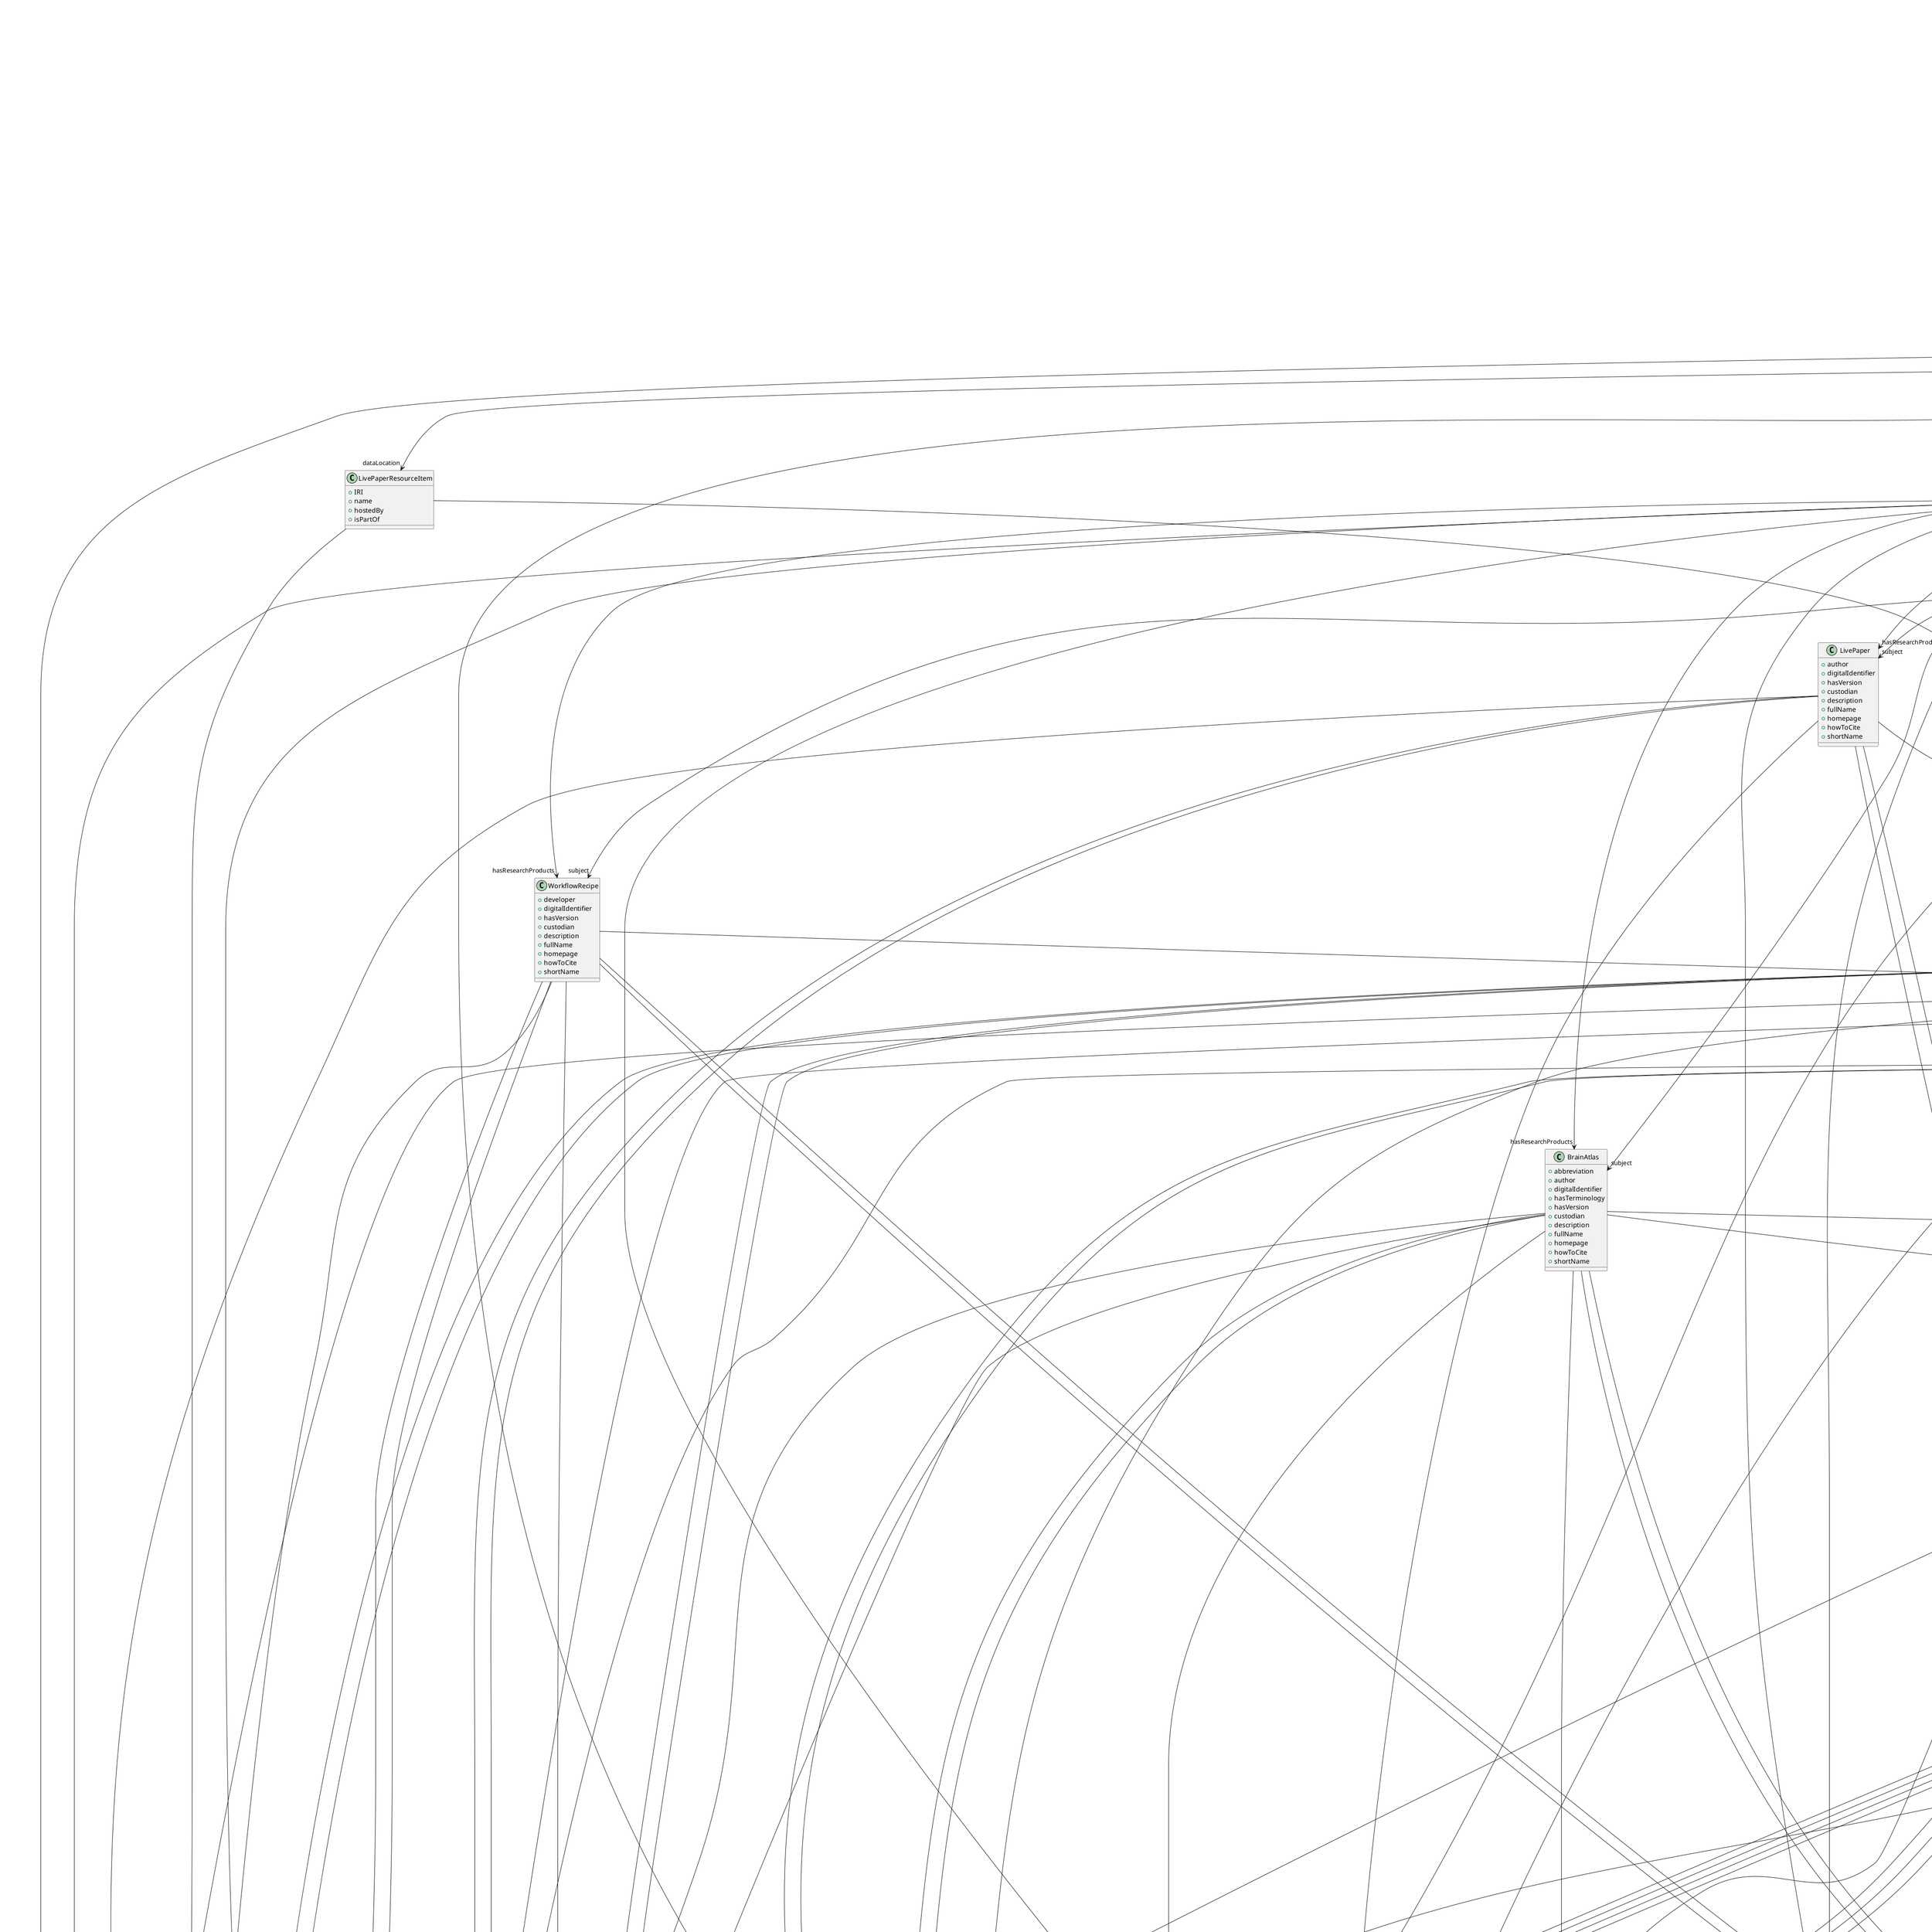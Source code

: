 @startuml

class Simulation {
+input
+output
+environment
+launchConfiguration
+startedBy
+wasInformedBy
+status
+resourceUsage
+tags
+recipe
+description
+endedAtTime
+lookupLabel
+customPropertySet
+startedAtTime
+studyTarget

}
Simulation -d-> "input" FileBundle
Simulation -d-> "input" File
Simulation -d-> "input" LocalFile
Simulation -d-> "input" SoftwareVersion
Simulation -d-> "input" ModelVersion
Simulation -d-> "output" FileBundle
Simulation -d-> "output" File
Simulation -d-> "output" LocalFile
Simulation -d-> "environment" Environment
Simulation -d-> "launchConfiguration" LaunchConfiguration
Simulation -d-> "startedBy" Person
Simulation -d-> "startedBy" SoftwareAgent
Simulation -d-> "wasInformedBy" Simulation
Simulation -d-> "wasInformedBy" Optimization
Simulation -d-> "wasInformedBy" DataAnalysis
Simulation -d-> "wasInformedBy" Visualization
Simulation -d-> "status" ActionStatusType
Simulation -d-> "resourceUsage" QuantitativeValue
Simulation -d-> "resourceUsage" QuantitativeValueRange
Simulation -d-> "recipe" WorkflowRecipeVersion
Simulation -d-> "customPropertySet" CustomPropertySet
Simulation -d-> "studyTarget" MolecularEntity
Simulation -d-> "studyTarget" CellType
Simulation -d-> "studyTarget" BiologicalOrder
Simulation -d-> "studyTarget" DiseaseModel
Simulation -d-> "studyTarget" CellCultureType
Simulation -d-> "studyTarget" UBERONParcellation
Simulation -d-> "studyTarget" BreedingType
Simulation -d-> "studyTarget" Organ
Simulation -d-> "studyTarget" Handedness
Simulation -d-> "studyTarget" SubcellularEntity
Simulation -d-> "studyTarget" Species
Simulation -d-> "studyTarget" TermSuggestion
Simulation -d-> "studyTarget" GeneticStrainType
Simulation -d-> "studyTarget" Disease
Simulation -d-> "studyTarget" BiologicalSex
Simulation -d-> "studyTarget" ParcellationEntityVersion
Simulation -d-> "studyTarget" ParcellationEntity
Simulation -d-> "studyTarget" CustomAnatomicalEntity


class Optimization {
+input
+output
+environment
+launchConfiguration
+startedBy
+wasInformedBy
+status
+resourceUsage
+tags
+recipe
+description
+endedAtTime
+lookupLabel
+customPropertySet
+startedAtTime
+studyTarget

}
Optimization -d-> "input" FileBundle
Optimization -d-> "input" File
Optimization -d-> "input" LocalFile
Optimization -d-> "input" SoftwareVersion
Optimization -d-> "input" ModelVersion
Optimization -d-> "output" FileBundle
Optimization -d-> "output" File
Optimization -d-> "output" LocalFile
Optimization -d-> "output" ModelVersion
Optimization -d-> "environment" Environment
Optimization -d-> "launchConfiguration" LaunchConfiguration
Optimization -d-> "startedBy" Person
Optimization -d-> "startedBy" SoftwareAgent
Optimization -d-> "wasInformedBy" Simulation
Optimization -d-> "wasInformedBy" Optimization
Optimization -d-> "wasInformedBy" DataAnalysis
Optimization -d-> "wasInformedBy" Visualization
Optimization -d-> "status" ActionStatusType
Optimization -d-> "resourceUsage" QuantitativeValue
Optimization -d-> "resourceUsage" QuantitativeValueRange
Optimization -d-> "recipe" WorkflowRecipeVersion
Optimization -d-> "customPropertySet" CustomPropertySet
Optimization -d-> "studyTarget" MolecularEntity
Optimization -d-> "studyTarget" CellType
Optimization -d-> "studyTarget" BiologicalOrder
Optimization -d-> "studyTarget" DiseaseModel
Optimization -d-> "studyTarget" CellCultureType
Optimization -d-> "studyTarget" UBERONParcellation
Optimization -d-> "studyTarget" BreedingType
Optimization -d-> "studyTarget" Organ
Optimization -d-> "studyTarget" Handedness
Optimization -d-> "studyTarget" SubcellularEntity
Optimization -d-> "studyTarget" Species
Optimization -d-> "studyTarget" TermSuggestion
Optimization -d-> "studyTarget" GeneticStrainType
Optimization -d-> "studyTarget" Disease
Optimization -d-> "studyTarget" BiologicalSex
Optimization -d-> "studyTarget" ParcellationEntityVersion
Optimization -d-> "studyTarget" ParcellationEntity
Optimization -d-> "studyTarget" CustomAnatomicalEntity


class Environment {
+name
+hardware
+configuration
+software
+description

}
Environment -d-> "hardware" HardwareSystem
Environment -d-> "configuration" Configuration
Environment -d-> "software" SoftwareVersion


class WorkflowExecution {
+stages
+startedBy
+recipe

}
WorkflowExecution -d-> "stages" Simulation
WorkflowExecution -d-> "stages" Optimization
WorkflowExecution -d-> "stages" DataAnalysis
WorkflowExecution -d-> "stages" Visualization
WorkflowExecution -d-> "startedBy" Person
WorkflowExecution -d-> "startedBy" SoftwareAgent
WorkflowExecution -d-> "recipe" WorkflowRecipeVersion


class HardwareSystem {
+name
+version
+description

}


class DataAnalysis {
+input
+output
+environment
+launchConfiguration
+startedBy
+wasInformedBy
+status
+resourceUsage
+tags
+recipe
+description
+endedAtTime
+lookupLabel
+customPropertySet
+startedAtTime
+studyTarget

}
DataAnalysis -d-> "input" FileBundle
DataAnalysis -d-> "input" File
DataAnalysis -d-> "input" LocalFile
DataAnalysis -d-> "input" SoftwareVersion
DataAnalysis -d-> "output" FileBundle
DataAnalysis -d-> "output" File
DataAnalysis -d-> "output" LocalFile
DataAnalysis -d-> "environment" Environment
DataAnalysis -d-> "launchConfiguration" LaunchConfiguration
DataAnalysis -d-> "startedBy" Person
DataAnalysis -d-> "startedBy" SoftwareAgent
DataAnalysis -d-> "wasInformedBy" Simulation
DataAnalysis -d-> "wasInformedBy" Optimization
DataAnalysis -d-> "wasInformedBy" DataAnalysis
DataAnalysis -d-> "wasInformedBy" Visualization
DataAnalysis -d-> "status" ActionStatusType
DataAnalysis -d-> "resourceUsage" QuantitativeValue
DataAnalysis -d-> "resourceUsage" QuantitativeValueRange
DataAnalysis -d-> "recipe" WorkflowRecipeVersion
DataAnalysis -d-> "customPropertySet" CustomPropertySet
DataAnalysis -d-> "studyTarget" MolecularEntity
DataAnalysis -d-> "studyTarget" CellType
DataAnalysis -d-> "studyTarget" BiologicalOrder
DataAnalysis -d-> "studyTarget" DiseaseModel
DataAnalysis -d-> "studyTarget" CellCultureType
DataAnalysis -d-> "studyTarget" UBERONParcellation
DataAnalysis -d-> "studyTarget" BreedingType
DataAnalysis -d-> "studyTarget" Organ
DataAnalysis -d-> "studyTarget" Handedness
DataAnalysis -d-> "studyTarget" SubcellularEntity
DataAnalysis -d-> "studyTarget" Species
DataAnalysis -d-> "studyTarget" TermSuggestion
DataAnalysis -d-> "studyTarget" GeneticStrainType
DataAnalysis -d-> "studyTarget" Disease
DataAnalysis -d-> "studyTarget" BiologicalSex
DataAnalysis -d-> "studyTarget" ParcellationEntityVersion
DataAnalysis -d-> "studyTarget" ParcellationEntity
DataAnalysis -d-> "studyTarget" CustomAnatomicalEntity


class SoftwareAgent {
+name
+software
+environment

}
SoftwareAgent -d-> "software" SoftwareVersion
SoftwareAgent -d-> "environment" Environment


class WorkflowRecipeVersion {
+developer
+digitalIdentifier
+hasComponent
+format
+isAlternativeVersionOf
+isNewVersionOf
+license
+accessibility
+copyright
+custodian
+description
+fullDocumentation
+fullName
+funding
+homepage
+howToCite
+keyword
+otherContribution
+relatedPublication
+releaseDate
+repository
+shortName
+supportChannel
+versionIdentifier
+versionInnovation

}
WorkflowRecipeVersion -d-> "developer" Person
WorkflowRecipeVersion -d-> "developer" Organization
WorkflowRecipeVersion -d-> "digitalIdentifier" DOI
WorkflowRecipeVersion -d-> "hasComponent" WorkflowRecipeVersion
WorkflowRecipeVersion -d-> "hasComponent" SoftwareVersion
WorkflowRecipeVersion -d-> "hasComponent" File
WorkflowRecipeVersion -d-> "hasComponent" FileBundle
WorkflowRecipeVersion -d-> "format" ContentType
WorkflowRecipeVersion -d-> "isAlternativeVersionOf" WorkflowRecipeVersion
WorkflowRecipeVersion -d-> "isNewVersionOf" WorkflowRecipeVersion
WorkflowRecipeVersion -d-> "license" License
WorkflowRecipeVersion -d-> "accessibility" ProductAccessibility
WorkflowRecipeVersion -d-> "copyright" Copyright
WorkflowRecipeVersion -d-> "custodian" Person
WorkflowRecipeVersion -d-> "custodian" Organization
WorkflowRecipeVersion -d-> "fullDocumentation" DOI
WorkflowRecipeVersion -d-> "fullDocumentation" File
WorkflowRecipeVersion -d-> "fullDocumentation" URL
WorkflowRecipeVersion -d-> "funding" Funding
WorkflowRecipeVersion -d-> "homepage" URL
WorkflowRecipeVersion -d-> "keyword" DeviceType
WorkflowRecipeVersion -d-> "keyword" AnatomicalPlane
WorkflowRecipeVersion -d-> "keyword" ProgrammingLanguage
WorkflowRecipeVersion -d-> "keyword" Technique
WorkflowRecipeVersion -d-> "keyword" MeasuredQuantity
WorkflowRecipeVersion -d-> "keyword" MolecularEntity
WorkflowRecipeVersion -d-> "keyword" FileUsageRole
WorkflowRecipeVersion -d-> "keyword" TissueSampleAttribute
WorkflowRecipeVersion -d-> "keyword" CellType
WorkflowRecipeVersion -d-> "keyword" BiologicalOrder
WorkflowRecipeVersion -d-> "keyword" TypeOfUncertainty
WorkflowRecipeVersion -d-> "keyword" ModelAbstractionLevel
WorkflowRecipeVersion -d-> "keyword" DiseaseModel
WorkflowRecipeVersion -d-> "keyword" CellCultureType
WorkflowRecipeVersion -d-> "keyword" AnnotationType
WorkflowRecipeVersion -d-> "keyword" SoftwareApplicationCategory
WorkflowRecipeVersion -d-> "keyword" QualitativeOverlap
WorkflowRecipeVersion -d-> "keyword" SoftwareFeature
WorkflowRecipeVersion -d-> "keyword" UnitOfMeasurement
WorkflowRecipeVersion -d-> "keyword" PatchClampVariation
WorkflowRecipeVersion -d-> "keyword" StimulationApproach
WorkflowRecipeVersion -d-> "keyword" Service
WorkflowRecipeVersion -d-> "keyword" ActionStatusType
WorkflowRecipeVersion -d-> "keyword" AgeCategory
WorkflowRecipeVersion -d-> "keyword" AtlasType
WorkflowRecipeVersion -d-> "keyword" ContributionType
WorkflowRecipeVersion -d-> "keyword" Terminology
WorkflowRecipeVersion -d-> "keyword" ProductAccessibility
WorkflowRecipeVersion -d-> "keyword" ExperimentalApproach
WorkflowRecipeVersion -d-> "keyword" FileBundleGrouping
WorkflowRecipeVersion -d-> "keyword" UBERONParcellation
WorkflowRecipeVersion -d-> "keyword" DifferenceMeasure
WorkflowRecipeVersion -d-> "keyword" StimulusType
WorkflowRecipeVersion -d-> "keyword" MetaDataModelType
WorkflowRecipeVersion -d-> "keyword" BreedingType
WorkflowRecipeVersion -d-> "keyword" OperatingSystem
WorkflowRecipeVersion -d-> "keyword" PreparationType
WorkflowRecipeVersion -d-> "keyword" Organ
WorkflowRecipeVersion -d-> "keyword" Handedness
WorkflowRecipeVersion -d-> "keyword" OperatingDevice
WorkflowRecipeVersion -d-> "keyword" TissueSampleType
WorkflowRecipeVersion -d-> "keyword" SubcellularEntity
WorkflowRecipeVersion -d-> "keyword" CriteriaQualityType
WorkflowRecipeVersion -d-> "keyword" SemanticDataType
WorkflowRecipeVersion -d-> "keyword" Species
WorkflowRecipeVersion -d-> "keyword" ModelScope
WorkflowRecipeVersion -d-> "keyword" TermSuggestion
WorkflowRecipeVersion -d-> "keyword" GeneticStrainType
WorkflowRecipeVersion -d-> "keyword" SubjectAttribute
WorkflowRecipeVersion -d-> "keyword" AnatomicalAxesOrientation
WorkflowRecipeVersion -d-> "keyword" Laterality
WorkflowRecipeVersion -d-> "keyword" Disease
WorkflowRecipeVersion -d-> "keyword" Language
WorkflowRecipeVersion -d-> "keyword" FileRepositoryType
WorkflowRecipeVersion -d-> "keyword" CranialWindowType
WorkflowRecipeVersion -d-> "keyword" BiologicalSex
WorkflowRecipeVersion -d-> "keyword" DataType
WorkflowRecipeVersion -d-> "keyword" EthicsAssessment
WorkflowRecipeVersion -d-> "otherContribution" Contribution
WorkflowRecipeVersion -d-> "relatedPublication" DOI
WorkflowRecipeVersion -d-> "relatedPublication" ISBN
WorkflowRecipeVersion -d-> "relatedPublication" HANDLE
WorkflowRecipeVersion -d-> "repository" FileRepository


class LocalFile {
+contentDescription
+dataType
+format
+hash
+path
+name
+specialUsageRole
+storageSize

}
LocalFile -d-> "dataType" DataType
LocalFile -d-> "format" ContentType
LocalFile -d-> "hash" Hash
LocalFile -d-> "specialUsageRole" FileUsageRole
LocalFile -d-> "storageSize" QuantitativeValue


class Visualization {
+input
+output
+environment
+launchConfiguration
+startedBy
+wasInformedBy
+status
+resourceUsage
+tags
+recipe
+description
+endedAtTime
+lookupLabel
+customPropertySet
+startedAtTime
+studyTarget

}
Visualization -d-> "input" FileBundle
Visualization -d-> "input" File
Visualization -d-> "input" LocalFile
Visualization -d-> "input" SoftwareVersion
Visualization -d-> "output" FileBundle
Visualization -d-> "output" File
Visualization -d-> "output" LocalFile
Visualization -d-> "environment" Environment
Visualization -d-> "launchConfiguration" LaunchConfiguration
Visualization -d-> "startedBy" Person
Visualization -d-> "startedBy" SoftwareAgent
Visualization -d-> "wasInformedBy" Simulation
Visualization -d-> "wasInformedBy" Optimization
Visualization -d-> "wasInformedBy" DataAnalysis
Visualization -d-> "wasInformedBy" Visualization
Visualization -d-> "status" ActionStatusType
Visualization -d-> "resourceUsage" QuantitativeValue
Visualization -d-> "resourceUsage" QuantitativeValueRange
Visualization -d-> "recipe" WorkflowRecipeVersion
Visualization -d-> "customPropertySet" CustomPropertySet
Visualization -d-> "studyTarget" MolecularEntity
Visualization -d-> "studyTarget" CellType
Visualization -d-> "studyTarget" BiologicalOrder
Visualization -d-> "studyTarget" DiseaseModel
Visualization -d-> "studyTarget" CellCultureType
Visualization -d-> "studyTarget" UBERONParcellation
Visualization -d-> "studyTarget" BreedingType
Visualization -d-> "studyTarget" Organ
Visualization -d-> "studyTarget" Handedness
Visualization -d-> "studyTarget" SubcellularEntity
Visualization -d-> "studyTarget" Species
Visualization -d-> "studyTarget" TermSuggestion
Visualization -d-> "studyTarget" GeneticStrainType
Visualization -d-> "studyTarget" Disease
Visualization -d-> "studyTarget" BiologicalSex
Visualization -d-> "studyTarget" ParcellationEntityVersion
Visualization -d-> "studyTarget" ParcellationEntity
Visualization -d-> "studyTarget" CustomAnatomicalEntity


class LaunchConfiguration {
+description
+name
+executable
+arguments
+environmentVariables

}
LaunchConfiguration -d-> "environmentVariables" PropertyValueList


class WorkflowRecipe {
+developer
+digitalIdentifier
+hasVersion
+custodian
+description
+fullName
+homepage
+howToCite
+shortName

}
WorkflowRecipe -d-> "developer" Person
WorkflowRecipe -d-> "developer" Organization
WorkflowRecipe -d-> "digitalIdentifier" DOI
WorkflowRecipe -d-> "hasVersion" WorkflowRecipeVersion
WorkflowRecipe -d-> "custodian" Person
WorkflowRecipe -d-> "custodian" Organization
WorkflowRecipe -d-> "homepage" URL


class LivePaperSection {
+sectionType
+order
+name
+description
+isPartOf

}
LivePaperSection -d-> "isPartOf" LivePaperVersion


class Chapter {
+isPartOf
+pagination
+digitalIdentifier
+abstract
+custodian
+author
+citedPublication
+copyright
+dateCreated
+dateModified
+datePublished
+editor
+funding
+name
+keyword
+license
+publisher
+IRI
+versionIdentifier

}
Chapter -d-> "isPartOf" Book
Chapter -d-> "digitalIdentifier" DOI
Chapter -d-> "custodian" Person
Chapter -d-> "custodian" Organization
Chapter -d-> "author" Person
Chapter -d-> "author" Organization
Chapter -d-> "citedPublication" DOI
Chapter -d-> "citedPublication" ISBN
Chapter -d-> "copyright" Copyright
Chapter -d-> "editor" Person
Chapter -d-> "funding" Funding
Chapter -d-> "keyword" MolecularEntity
Chapter -d-> "keyword" CellType
Chapter -d-> "keyword" BiologicalOrder
Chapter -d-> "keyword" DiseaseModel
Chapter -d-> "keyword" CellCultureType
Chapter -d-> "keyword" UBERONParcellation
Chapter -d-> "keyword" BreedingType
Chapter -d-> "keyword" Organ
Chapter -d-> "keyword" Handedness
Chapter -d-> "keyword" SubcellularEntity
Chapter -d-> "keyword" Species
Chapter -d-> "keyword" TermSuggestion
Chapter -d-> "keyword" GeneticStrainType
Chapter -d-> "keyword" Disease
Chapter -d-> "keyword" BiologicalSex
Chapter -d-> "keyword" ParcellationEntityVersion
Chapter -d-> "keyword" ParcellationEntity
Chapter -d-> "keyword" CustomAnatomicalEntity
Chapter -d-> "license" License
Chapter -d-> "publisher" Person
Chapter -d-> "publisher" Organization


class PublicationVolume {
+volumeNumber
+isPartOf

}
PublicationVolume -d-> "isPartOf" Periodical


class ScholarlyArticle {
+isPartOf
+pagination
+abstract
+custodian
+author
+citedPublication
+copyright
+dateCreated
+dateModified
+datePublished
+digitalIdentifier
+editor
+funding
+name
+keyword
+license
+publisher
+IRI
+versionIdentifier

}
ScholarlyArticle -d-> "isPartOf" PublicationIssue
ScholarlyArticle -d-> "isPartOf" PublicationVolume
ScholarlyArticle -d-> "custodian" Person
ScholarlyArticle -d-> "custodian" Organization
ScholarlyArticle -d-> "author" Person
ScholarlyArticle -d-> "author" Organization
ScholarlyArticle -d-> "citedPublication" DOI
ScholarlyArticle -d-> "citedPublication" ISBN
ScholarlyArticle -d-> "copyright" Copyright
ScholarlyArticle -d-> "digitalIdentifier" DOI
ScholarlyArticle -d-> "editor" Person
ScholarlyArticle -d-> "funding" Funding
ScholarlyArticle -d-> "keyword" MolecularEntity
ScholarlyArticle -d-> "keyword" CellType
ScholarlyArticle -d-> "keyword" BiologicalOrder
ScholarlyArticle -d-> "keyword" DiseaseModel
ScholarlyArticle -d-> "keyword" CellCultureType
ScholarlyArticle -d-> "keyword" UBERONParcellation
ScholarlyArticle -d-> "keyword" BreedingType
ScholarlyArticle -d-> "keyword" Organ
ScholarlyArticle -d-> "keyword" Handedness
ScholarlyArticle -d-> "keyword" SubcellularEntity
ScholarlyArticle -d-> "keyword" Species
ScholarlyArticle -d-> "keyword" TermSuggestion
ScholarlyArticle -d-> "keyword" GeneticStrainType
ScholarlyArticle -d-> "keyword" Disease
ScholarlyArticle -d-> "keyword" BiologicalSex
ScholarlyArticle -d-> "keyword" ParcellationEntityVersion
ScholarlyArticle -d-> "keyword" ParcellationEntity
ScholarlyArticle -d-> "keyword" CustomAnatomicalEntity
ScholarlyArticle -d-> "license" License
ScholarlyArticle -d-> "publisher" Person
ScholarlyArticle -d-> "publisher" Organization


class Periodical {
+fullName
+shortName
+digitalIdentifier

}
Periodical -d-> "digitalIdentifier" ISSN


class LivePaperVersion {
+about
+author
+lastModified
+digitalIdentifier
+isAlternativeVersionOf
+isNewVersionOf
+license
+relatedPublication
+accessibility
+copyright
+custodian
+description
+fullDocumentation
+fullName
+funding
+homepage
+howToCite
+keyword
+otherContribution
+releaseDate
+repository
+shortName
+supportChannel
+versionIdentifier
+versionInnovation

}
LivePaperVersion -d-> "about" DatasetVersion
LivePaperVersion -d-> "about" ModelVersion
LivePaperVersion -d-> "about" SoftwareVersion
LivePaperVersion -d-> "author" Person
LivePaperVersion -d-> "author" Organization
LivePaperVersion -d-> "digitalIdentifier" DOI
LivePaperVersion -d-> "isAlternativeVersionOf" LivePaperVersion
LivePaperVersion -d-> "isNewVersionOf" LivePaperVersion
LivePaperVersion -d-> "license" License
LivePaperVersion -d-> "relatedPublication" DOI
LivePaperVersion -d-> "relatedPublication" ISBN
LivePaperVersion -d-> "relatedPublication" ISSN
LivePaperVersion -d-> "accessibility" ProductAccessibility
LivePaperVersion -d-> "copyright" Copyright
LivePaperVersion -d-> "custodian" Person
LivePaperVersion -d-> "custodian" Organization
LivePaperVersion -d-> "fullDocumentation" DOI
LivePaperVersion -d-> "fullDocumentation" File
LivePaperVersion -d-> "fullDocumentation" URL
LivePaperVersion -d-> "funding" Funding
LivePaperVersion -d-> "homepage" URL
LivePaperVersion -d-> "keyword" DeviceType
LivePaperVersion -d-> "keyword" AnatomicalPlane
LivePaperVersion -d-> "keyword" ProgrammingLanguage
LivePaperVersion -d-> "keyword" Technique
LivePaperVersion -d-> "keyword" MeasuredQuantity
LivePaperVersion -d-> "keyword" MolecularEntity
LivePaperVersion -d-> "keyword" FileUsageRole
LivePaperVersion -d-> "keyword" TissueSampleAttribute
LivePaperVersion -d-> "keyword" CellType
LivePaperVersion -d-> "keyword" BiologicalOrder
LivePaperVersion -d-> "keyword" TypeOfUncertainty
LivePaperVersion -d-> "keyword" ModelAbstractionLevel
LivePaperVersion -d-> "keyword" DiseaseModel
LivePaperVersion -d-> "keyword" CellCultureType
LivePaperVersion -d-> "keyword" AnnotationType
LivePaperVersion -d-> "keyword" SoftwareApplicationCategory
LivePaperVersion -d-> "keyword" QualitativeOverlap
LivePaperVersion -d-> "keyword" SoftwareFeature
LivePaperVersion -d-> "keyword" UnitOfMeasurement
LivePaperVersion -d-> "keyword" PatchClampVariation
LivePaperVersion -d-> "keyword" StimulationApproach
LivePaperVersion -d-> "keyword" Service
LivePaperVersion -d-> "keyword" ActionStatusType
LivePaperVersion -d-> "keyword" AgeCategory
LivePaperVersion -d-> "keyword" AtlasType
LivePaperVersion -d-> "keyword" ContributionType
LivePaperVersion -d-> "keyword" Terminology
LivePaperVersion -d-> "keyword" ProductAccessibility
LivePaperVersion -d-> "keyword" ExperimentalApproach
LivePaperVersion -d-> "keyword" FileBundleGrouping
LivePaperVersion -d-> "keyword" UBERONParcellation
LivePaperVersion -d-> "keyword" DifferenceMeasure
LivePaperVersion -d-> "keyword" StimulusType
LivePaperVersion -d-> "keyword" MetaDataModelType
LivePaperVersion -d-> "keyword" BreedingType
LivePaperVersion -d-> "keyword" OperatingSystem
LivePaperVersion -d-> "keyword" PreparationType
LivePaperVersion -d-> "keyword" Organ
LivePaperVersion -d-> "keyword" Handedness
LivePaperVersion -d-> "keyword" OperatingDevice
LivePaperVersion -d-> "keyword" TissueSampleType
LivePaperVersion -d-> "keyword" SubcellularEntity
LivePaperVersion -d-> "keyword" CriteriaQualityType
LivePaperVersion -d-> "keyword" SemanticDataType
LivePaperVersion -d-> "keyword" Species
LivePaperVersion -d-> "keyword" ModelScope
LivePaperVersion -d-> "keyword" TermSuggestion
LivePaperVersion -d-> "keyword" GeneticStrainType
LivePaperVersion -d-> "keyword" SubjectAttribute
LivePaperVersion -d-> "keyword" AnatomicalAxesOrientation
LivePaperVersion -d-> "keyword" Laterality
LivePaperVersion -d-> "keyword" Disease
LivePaperVersion -d-> "keyword" Language
LivePaperVersion -d-> "keyword" FileRepositoryType
LivePaperVersion -d-> "keyword" CranialWindowType
LivePaperVersion -d-> "keyword" BiologicalSex
LivePaperVersion -d-> "keyword" DataType
LivePaperVersion -d-> "keyword" EthicsAssessment
LivePaperVersion -d-> "otherContribution" Contribution
LivePaperVersion -d-> "repository" FileRepository


class Book {
+digitalIdentifier
+abstract
+custodian
+author
+citedPublication
+copyright
+dateCreated
+dateModified
+datePublished
+editor
+funding
+name
+keyword
+license
+publisher
+IRI
+versionIdentifier

}
Book -d-> "digitalIdentifier" ISBN
Book -d-> "digitalIdentifier" DOI
Book -d-> "custodian" Person
Book -d-> "custodian" Organization
Book -d-> "author" Person
Book -d-> "author" Organization
Book -d-> "citedPublication" DOI
Book -d-> "citedPublication" ISBN
Book -d-> "copyright" Copyright
Book -d-> "editor" Person
Book -d-> "funding" Funding
Book -d-> "keyword" MolecularEntity
Book -d-> "keyword" CellType
Book -d-> "keyword" BiologicalOrder
Book -d-> "keyword" DiseaseModel
Book -d-> "keyword" CellCultureType
Book -d-> "keyword" UBERONParcellation
Book -d-> "keyword" BreedingType
Book -d-> "keyword" Organ
Book -d-> "keyword" Handedness
Book -d-> "keyword" SubcellularEntity
Book -d-> "keyword" Species
Book -d-> "keyword" TermSuggestion
Book -d-> "keyword" GeneticStrainType
Book -d-> "keyword" Disease
Book -d-> "keyword" BiologicalSex
Book -d-> "keyword" ParcellationEntityVersion
Book -d-> "keyword" ParcellationEntity
Book -d-> "keyword" CustomAnatomicalEntity
Book -d-> "license" License
Book -d-> "publisher" Person
Book -d-> "publisher" Organization


class LivePaper {
+author
+digitalIdentifier
+hasVersion
+custodian
+description
+fullName
+homepage
+howToCite
+shortName

}
LivePaper -d-> "author" Person
LivePaper -d-> "author" Organization
LivePaper -d-> "digitalIdentifier" DOI
LivePaper -d-> "hasVersion" LivePaperVersion
LivePaper -d-> "custodian" Person
LivePaper -d-> "custodian" Organization
LivePaper -d-> "homepage" URL


class LivePaperResourceItem {
+IRI
+name
+hostedBy
+isPartOf

}
LivePaperResourceItem -d-> "hostedBy" Organization
LivePaperResourceItem -d-> "isPartOf" LivePaperSection


class PublicationIssue {
+issueNumber
+isPartOf

}
PublicationIssue -d-> "isPartOf" PublicationVolume


class FilePathPattern {
+groupingType
+regex

}
FilePathPattern -d-> "groupingType" FileBundleGrouping


class ContentTypePattern {
+contentType
+lookupLabel
+regex

}
ContentTypePattern -d-> "contentType" ContentType


class FileBundle {
+contentDescription
+descendedFrom
+format
+groupingType
+hash
+isPartOf
+name
+storageSize

}
FileBundle -d-> "descendedFrom" Technique
FileBundle -d-> "descendedFrom" FileBundle
FileBundle -d-> "descendedFrom" File
FileBundle -d-> "descendedFrom" SubjectState
FileBundle -d-> "descendedFrom" BehavioralProtocol
FileBundle -d-> "descendedFrom" SubjectGroupState
FileBundle -d-> "descendedFrom" SubjectGroup
FileBundle -d-> "descendedFrom" TissueSampleCollectionState
FileBundle -d-> "descendedFrom" TissueSampleState
FileBundle -d-> "descendedFrom" Subject
FileBundle -d-> "descendedFrom" TissueSample
FileBundle -d-> "descendedFrom" TissueSampleCollection
FileBundle -d-> "descendedFrom" LocalFile
FileBundle -d-> "format" ContentType
FileBundle -d-> "groupingType" FileBundleGrouping
FileBundle -d-> "hash" Hash
FileBundle -d-> "isPartOf" FileBundle
FileBundle -d-> "isPartOf" FileRepository
FileBundle -d-> "storageSize" QuantitativeValue


class FileArchive {
+format
+IRI
+sourceData

}
FileArchive -d-> "format" ContentType
FileArchive -d-> "sourceData" File


class ServiceLink {
+dataLocation
+name
+openDataIn
+previewImage
+service

}
ServiceLink -d-> "dataLocation" File
ServiceLink -d-> "dataLocation" FileArchive
ServiceLink -d-> "dataLocation" FileBundle
ServiceLink -d-> "dataLocation" ParcellationEntityVersion
ServiceLink -d-> "dataLocation" LivePaperResourceItem
ServiceLink -d-> "openDataIn" URL
ServiceLink -d-> "previewImage" File
ServiceLink -d-> "service" Service


class FileRepository {
+contentTypePattern
+format
+hash
+hostedBy
+IRI
+name
+repositoryType
+storageSize
+structurePattern

}
FileRepository -d-> "contentTypePattern" ContentTypePattern
FileRepository -d-> "format" ContentType
FileRepository -d-> "hash" Hash
FileRepository -d-> "hostedBy" Organization
FileRepository -d-> "repositoryType" FileRepositoryType
FileRepository -d-> "storageSize" QuantitativeValue
FileRepository -d-> "structurePattern" FileRepositoryStructure


class Hash {
+algorithm
+digest

}


class FileRepositoryStructure {
+filePathPattern
+lookupLabel

}
FileRepositoryStructure -d-> "filePathPattern" FilePathPattern


class License {
+fullName
+legalCode
+shortName
+webpage

}


class ContentType {
+displayLabel
+fileExtension
+dataType
+description
+relatedMediaType
+name
+specification
+synonym

}
ContentType -d-> "dataType" DataType


class Copyright {
+holder
+year

}
Copyright -d-> "holder" Person
Copyright -d-> "holder" Organization


class File {
+contentDescription
+fileRepository
+dataType
+format
+hash
+IRI
+isPartOf
+name
+specialUsageRole
+storageSize

}
File -d-> "fileRepository" FileRepository
File -d-> "dataType" DataType
File -d-> "format" ContentType
File -d-> "hash" Hash
File -d-> "isPartOf" FileBundle
File -d-> "specialUsageRole" FileUsageRole
File -d-> "storageSize" QuantitativeValue


class Contribution {
+contributionType
+contributor

}
Contribution -d-> "contributionType" ContributionType
Contribution -d-> "contributor" Person
Contribution -d-> "contributor" Organization


class ContactInformation {
+email

}


class Person {
+digitalIdentifier
+contactInformation
+familyName
+givenName
+affiliation

}
Person -d-> "digitalIdentifier" ORCID
Person -d-> "contactInformation" ContactInformation
Person -d-> "affiliation" Affiliation


class Organization {
+digitalIdentifier
+fullName
+hasParent
+homepage
+shortName

}
Organization -d-> "digitalIdentifier" GRIDID
Organization -d-> "digitalIdentifier" RORID
Organization -d-> "digitalIdentifier" RRID
Organization -d-> "hasParent" Organization
Organization -d-> "homepage" URL


class Affiliation {
+startDate
+endDate
+organization

}
Affiliation -d-> "organization" Organization


class SubjectState {
+ageCategory
+descendedFrom
+handedness
+attribute
+additionalRemarks
+age
+lookupLabel
+pathology
+relativeTimeIndication
+weight

}
SubjectState -d-> "ageCategory" AgeCategory
SubjectState -d-> "descendedFrom" SubjectState
SubjectState -d-> "handedness" Handedness
SubjectState -d-> "attribute" SubjectAttribute
SubjectState -d-> "age" QuantitativeValue
SubjectState -d-> "age" QuantitativeValueRange
SubjectState -d-> "pathology" Disease
SubjectState -d-> "pathology" DiseaseModel
SubjectState -d-> "relativeTimeIndication" QuantitativeValue
SubjectState -d-> "relativeTimeIndication" QuantitativeValueRange
SubjectState -d-> "weight" QuantitativeValue
SubjectState -d-> "weight" QuantitativeValueRange


class BehavioralProtocol {
+describedIn
+description
+name
+internalIdentifier
+stimulation

}
BehavioralProtocol -d-> "describedIn" DOI
BehavioralProtocol -d-> "describedIn" File
BehavioralProtocol -d-> "describedIn" URL
BehavioralProtocol -d-> "stimulation" Stimulation


class SubjectGroupState {
+ageCategory
+descendedFrom
+handedness
+attribute
+additionalRemarks
+age
+lookupLabel
+pathology
+relativeTimeIndication
+weight

}
SubjectGroupState -d-> "ageCategory" AgeCategory
SubjectGroupState -d-> "descendedFrom" SubjectGroupState
SubjectGroupState -d-> "handedness" Handedness
SubjectGroupState -d-> "attribute" SubjectAttribute
SubjectGroupState -d-> "age" QuantitativeValue
SubjectGroupState -d-> "age" QuantitativeValueRange
SubjectGroupState -d-> "pathology" Disease
SubjectGroupState -d-> "pathology" DiseaseModel
SubjectGroupState -d-> "relativeTimeIndication" QuantitativeValue
SubjectGroupState -d-> "relativeTimeIndication" QuantitativeValueRange
SubjectGroupState -d-> "weight" QuantitativeValue
SubjectGroupState -d-> "weight" QuantitativeValueRange


class Strain {
+backgroundStrain
+breedingType
+description
+diseaseModel
+geneticStrainType
+identifier
+laboratoryCode
+name
+ontologyIdentifier
+phenotype
+RRID
+species
+stockNumber
+synonym

}
Strain -d-> "backgroundStrain" Strain
Strain -d-> "breedingType" BreedingType
Strain -d-> "diseaseModel" Disease
Strain -d-> "diseaseModel" DiseaseModel
Strain -d-> "geneticStrainType" GeneticStrainType
Strain -d-> "RRID" RRID
Strain -d-> "species" Species
Strain -d-> "stockNumber" StockNumber


class NumericalProperty {
+name
+value

}
NumericalProperty -d-> "value" QuantitativeValue
NumericalProperty -d-> "value" QuantitativeValueRange


class CustomPropertySet {
+context
+relevantFor
+definedIn

}
CustomPropertySet -d-> "relevantFor" Technique
CustomPropertySet -d-> "definedIn" File
CustomPropertySet -d-> "definedIn" Configuration
CustomPropertySet -d-> "definedIn" PropertyValueList


class ProtocolExecution {
+behavioralProtocol
+input
+isPartOf
+output
+preparationDesign
+protocol
+description
+endedAtTime
+lookupLabel
+customPropertySet
+startedAtTime
+studyTarget

}
ProtocolExecution -d-> "behavioralProtocol" BehavioralProtocol
ProtocolExecution -d-> "input" File
ProtocolExecution -d-> "input" FileBundle
ProtocolExecution -d-> "input" SubjectGroupState
ProtocolExecution -d-> "input" SubjectState
ProtocolExecution -d-> "input" TissueSampleCollectionState
ProtocolExecution -d-> "input" TissueSampleState
ProtocolExecution -d-> "isPartOf" DatasetVersion
ProtocolExecution -d-> "output" File
ProtocolExecution -d-> "output" FileBundle
ProtocolExecution -d-> "output" SubjectGroupState
ProtocolExecution -d-> "output" SubjectState
ProtocolExecution -d-> "output" TissueSampleCollectionState
ProtocolExecution -d-> "output" TissueSampleState
ProtocolExecution -d-> "preparationDesign" PreparationType
ProtocolExecution -d-> "protocol" Protocol
ProtocolExecution -d-> "customPropertySet" CustomPropertySet
ProtocolExecution -d-> "studyTarget" MolecularEntity
ProtocolExecution -d-> "studyTarget" CellType
ProtocolExecution -d-> "studyTarget" BiologicalOrder
ProtocolExecution -d-> "studyTarget" DiseaseModel
ProtocolExecution -d-> "studyTarget" CellCultureType
ProtocolExecution -d-> "studyTarget" UBERONParcellation
ProtocolExecution -d-> "studyTarget" BreedingType
ProtocolExecution -d-> "studyTarget" Organ
ProtocolExecution -d-> "studyTarget" Handedness
ProtocolExecution -d-> "studyTarget" SubcellularEntity
ProtocolExecution -d-> "studyTarget" Species
ProtocolExecution -d-> "studyTarget" TermSuggestion
ProtocolExecution -d-> "studyTarget" GeneticStrainType
ProtocolExecution -d-> "studyTarget" Disease
ProtocolExecution -d-> "studyTarget" BiologicalSex
ProtocolExecution -d-> "studyTarget" ParcellationEntityVersion
ProtocolExecution -d-> "studyTarget" ParcellationEntity
ProtocolExecution -d-> "studyTarget" CustomAnatomicalEntity


class SubjectGroup {
+studiedState
+additionalRemarks
+biologicalSex
+internalIdentifier
+lookupLabel
+quantity
+species

}
SubjectGroup -d-> "studiedState" SubjectGroupState
SubjectGroup -d-> "biologicalSex" BiologicalSex
SubjectGroup -d-> "species" Species
SubjectGroup -d-> "species" Strain


class TissueSampleCollectionState {
+descendedFrom
+attribute
+additionalRemarks
+age
+lookupLabel
+pathology
+relativeTimeIndication
+weight

}
TissueSampleCollectionState -d-> "descendedFrom" SubjectGroupState
TissueSampleCollectionState -d-> "descendedFrom" SubjectState
TissueSampleCollectionState -d-> "descendedFrom" TissueSampleCollectionState
TissueSampleCollectionState -d-> "descendedFrom" TissueSampleState
TissueSampleCollectionState -d-> "attribute" TissueSampleAttribute
TissueSampleCollectionState -d-> "age" QuantitativeValue
TissueSampleCollectionState -d-> "age" QuantitativeValueRange
TissueSampleCollectionState -d-> "pathology" Disease
TissueSampleCollectionState -d-> "pathology" DiseaseModel
TissueSampleCollectionState -d-> "relativeTimeIndication" QuantitativeValue
TissueSampleCollectionState -d-> "relativeTimeIndication" QuantitativeValueRange
TissueSampleCollectionState -d-> "weight" QuantitativeValue
TissueSampleCollectionState -d-> "weight" QuantitativeValueRange


class TissueSampleState {
+descendedFrom
+attribute
+additionalRemarks
+age
+lookupLabel
+pathology
+relativeTimeIndication
+weight

}
TissueSampleState -d-> "descendedFrom" SubjectGroupState
TissueSampleState -d-> "descendedFrom" SubjectState
TissueSampleState -d-> "descendedFrom" TissueSampleCollectionState
TissueSampleState -d-> "descendedFrom" TissueSampleState
TissueSampleState -d-> "attribute" TissueSampleAttribute
TissueSampleState -d-> "age" QuantitativeValue
TissueSampleState -d-> "age" QuantitativeValueRange
TissueSampleState -d-> "pathology" Disease
TissueSampleState -d-> "pathology" DiseaseModel
TissueSampleState -d-> "relativeTimeIndication" QuantitativeValue
TissueSampleState -d-> "relativeTimeIndication" QuantitativeValueRange
TissueSampleState -d-> "weight" QuantitativeValue
TissueSampleState -d-> "weight" QuantitativeValueRange


class Stimulation {
+description
+lookupLabel
+stimulationApproach
+stimulusType
+customPropertySet
+dataLocation

}
Stimulation -d-> "stimulationApproach" StimulationApproach
Stimulation -d-> "stimulusType" StimulusType
Stimulation -d-> "customPropertySet" CustomPropertySet
Stimulation -d-> "dataLocation" File
Stimulation -d-> "dataLocation" FileBundle


class Subject {
+isPartOf
+studiedState
+biologicalSex
+internalIdentifier
+lookupLabel
+species

}
Subject -d-> "isPartOf" SubjectGroup
Subject -d-> "studiedState" SubjectState
Subject -d-> "biologicalSex" BiologicalSex
Subject -d-> "species" Species
Subject -d-> "species" Strain


class TissueSample {
+isPartOf
+laterality
+origin
+studiedState
+anatomicalLocation
+type
+biologicalSex
+internalIdentifier
+lookupLabel
+species

}
TissueSample -d-> "isPartOf" TissueSampleCollection
TissueSample -d-> "laterality" Laterality
TissueSample -d-> "origin" CellType
TissueSample -d-> "origin" Organ
TissueSample -d-> "studiedState" TissueSampleState
TissueSample -d-> "anatomicalLocation" UBERONParcellation
TissueSample -d-> "anatomicalLocation" CustomAnatomicalEntity
TissueSample -d-> "anatomicalLocation" ParcellationEntity
TissueSample -d-> "anatomicalLocation" ParcellationEntityVersion
TissueSample -d-> "type" TissueSampleType
TissueSample -d-> "biologicalSex" BiologicalSex
TissueSample -d-> "species" Species
TissueSample -d-> "species" Strain


class StringProperty {
+name
+value

}


class Configuration {
+lookupLabel
+configuration
+definitionFormat

}
Configuration -d-> "definitionFormat" ContentType


class PropertyValueList {
+lookupLabel
+propertyValuePair

}
PropertyValueList -d-> "propertyValuePair" NumericalProperty
PropertyValueList -d-> "propertyValuePair" StringProperty


class TissueSampleCollection {
+anatomicalLocation
+laterality
+origin
+studiedState
+type
+additionalRemarks
+biologicalSex
+internalIdentifier
+lookupLabel
+quantity
+species

}
TissueSampleCollection -d-> "anatomicalLocation" UBERONParcellation
TissueSampleCollection -d-> "anatomicalLocation" CustomAnatomicalEntity
TissueSampleCollection -d-> "anatomicalLocation" ParcellationEntity
TissueSampleCollection -d-> "anatomicalLocation" ParcellationEntityVersion
TissueSampleCollection -d-> "laterality" Laterality
TissueSampleCollection -d-> "origin" CellType
TissueSampleCollection -d-> "origin" Organ
TissueSampleCollection -d-> "studiedState" TissueSampleCollectionState
TissueSampleCollection -d-> "type" TissueSampleType
TissueSampleCollection -d-> "biologicalSex" BiologicalSex
TissueSampleCollection -d-> "species" Species
TissueSampleCollection -d-> "species" Strain


class ExperimentalActivity {
+isPartOf
+preparationDesign
+protocol
+description
+endedAtTime
+input
+lookupLabel
+output
+customPropertySet
+startedAtTime
+studyTarget

}
ExperimentalActivity -d-> "isPartOf" DatasetVersion
ExperimentalActivity -d-> "preparationDesign" PreparationType
ExperimentalActivity -d-> "protocol" Protocol
ExperimentalActivity -d-> "input" FileBundle
ExperimentalActivity -d-> "input" File
ExperimentalActivity -d-> "output" FileBundle
ExperimentalActivity -d-> "output" File
ExperimentalActivity -d-> "customPropertySet" CustomPropertySet
ExperimentalActivity -d-> "studyTarget" MolecularEntity
ExperimentalActivity -d-> "studyTarget" CellType
ExperimentalActivity -d-> "studyTarget" BiologicalOrder
ExperimentalActivity -d-> "studyTarget" DiseaseModel
ExperimentalActivity -d-> "studyTarget" CellCultureType
ExperimentalActivity -d-> "studyTarget" UBERONParcellation
ExperimentalActivity -d-> "studyTarget" BreedingType
ExperimentalActivity -d-> "studyTarget" Organ
ExperimentalActivity -d-> "studyTarget" Handedness
ExperimentalActivity -d-> "studyTarget" SubcellularEntity
ExperimentalActivity -d-> "studyTarget" Species
ExperimentalActivity -d-> "studyTarget" TermSuggestion
ExperimentalActivity -d-> "studyTarget" GeneticStrainType
ExperimentalActivity -d-> "studyTarget" Disease
ExperimentalActivity -d-> "studyTarget" BiologicalSex
ExperimentalActivity -d-> "studyTarget" ParcellationEntityVersion
ExperimentalActivity -d-> "studyTarget" ParcellationEntity
ExperimentalActivity -d-> "studyTarget" CustomAnatomicalEntity


class Protocol {
+description
+name
+stimulation
+technique

}
Protocol -d-> "stimulation" Stimulation
Protocol -d-> "technique" Technique


class RRID {
+identifier

}


class URL {
+URL

}


class ISBN {
+identifier

}


class Comment {
+commenter
+content
+subject
+timestamp

}
Comment -d-> "commenter" Person
Comment -d-> "subject" Software
Comment -d-> "subject" MetaDataModelVersion
Comment -d-> "subject" ModelVersion
Comment -d-> "subject" Model
Comment -d-> "subject" MetaDataModel
Comment -d-> "subject" DatasetVersion
Comment -d-> "subject" Dataset
Comment -d-> "subject" SoftwareVersion
Comment -d-> "subject" WorkflowRecipeVersion
Comment -d-> "subject" WorkflowRecipe
Comment -d-> "subject" BrainAtlasVersion
Comment -d-> "subject" BrainAtlas
Comment -d-> "subject" LivePaperVersion
Comment -d-> "subject" LivePaper


class HANDLE {
+identifier

}


class StockNumber {
+identifier
+vendor

}
StockNumber -d-> "vendor" Organization


class DOI {
+identifier

}


class SWHID {
+identifier

}


class ISSN {
+identifier

}


class QuantitativeValueArray {
+values
+uncertainties
+typeOfUncertainty
+unit

}
QuantitativeValueArray -d-> "typeOfUncertainty" TypeOfUncertainty
QuantitativeValueArray -d-> "unit" UnitOfMeasurement


class QuantitativeValueRange {
+maxValue
+maxValueUnit
+minValue
+minValueUnit

}
QuantitativeValueRange -d-> "maxValueUnit" UnitOfMeasurement
QuantitativeValueRange -d-> "minValueUnit" UnitOfMeasurement


class RORID {
+identifier

}


class QuantitativeValue {
+value
+uncertainty
+typeOfUncertainty
+unit

}
QuantitativeValue -d-> "typeOfUncertainty" TypeOfUncertainty
QuantitativeValue -d-> "unit" UnitOfMeasurement


class GRIDID {
+identifier

}


class Funding {
+acknowledgement
+awardNumber
+awardTitle
+funder

}
Funding -d-> "funder" Person
Funding -d-> "funder" Organization


class ORCID {
+identifier

}


class Software {
+developer
+digitalIdentifier
+hasVersion
+custodian
+description
+fullName
+homepage
+howToCite
+shortName

}
Software -d-> "developer" Person
Software -d-> "developer" Organization
Software -d-> "digitalIdentifier" DOI
Software -d-> "digitalIdentifier" SWHID
Software -d-> "hasVersion" SoftwareVersion
Software -d-> "custodian" Person
Software -d-> "custodian" Organization
Software -d-> "homepage" URL


class MetaDataModelVersion {
+developer
+digitalIdentifier
+isAlternativeVersionOf
+isNewVersionOf
+license
+serializationFormat
+specificationFormat
+type
+accessibility
+copyright
+custodian
+description
+fullDocumentation
+fullName
+funding
+homepage
+howToCite
+keyword
+otherContribution
+relatedPublication
+releaseDate
+repository
+shortName
+supportChannel
+versionIdentifier
+versionInnovation

}
MetaDataModelVersion -d-> "developer" Person
MetaDataModelVersion -d-> "developer" Organization
MetaDataModelVersion -d-> "digitalIdentifier" DOI
MetaDataModelVersion -d-> "digitalIdentifier" SWHID
MetaDataModelVersion -d-> "isAlternativeVersionOf" MetaDataModelVersion
MetaDataModelVersion -d-> "isNewVersionOf" MetaDataModelVersion
MetaDataModelVersion -d-> "license" License
MetaDataModelVersion -d-> "serializationFormat" ContentType
MetaDataModelVersion -d-> "specificationFormat" ContentType
MetaDataModelVersion -d-> "type" MetaDataModelType
MetaDataModelVersion -d-> "accessibility" ProductAccessibility
MetaDataModelVersion -d-> "copyright" Copyright
MetaDataModelVersion -d-> "custodian" Person
MetaDataModelVersion -d-> "custodian" Organization
MetaDataModelVersion -d-> "fullDocumentation" DOI
MetaDataModelVersion -d-> "fullDocumentation" File
MetaDataModelVersion -d-> "fullDocumentation" URL
MetaDataModelVersion -d-> "funding" Funding
MetaDataModelVersion -d-> "homepage" URL
MetaDataModelVersion -d-> "keyword" DeviceType
MetaDataModelVersion -d-> "keyword" AnatomicalPlane
MetaDataModelVersion -d-> "keyword" ProgrammingLanguage
MetaDataModelVersion -d-> "keyword" Technique
MetaDataModelVersion -d-> "keyword" MeasuredQuantity
MetaDataModelVersion -d-> "keyword" MolecularEntity
MetaDataModelVersion -d-> "keyword" FileUsageRole
MetaDataModelVersion -d-> "keyword" TissueSampleAttribute
MetaDataModelVersion -d-> "keyword" CellType
MetaDataModelVersion -d-> "keyword" BiologicalOrder
MetaDataModelVersion -d-> "keyword" TypeOfUncertainty
MetaDataModelVersion -d-> "keyword" ModelAbstractionLevel
MetaDataModelVersion -d-> "keyword" DiseaseModel
MetaDataModelVersion -d-> "keyword" CellCultureType
MetaDataModelVersion -d-> "keyword" AnnotationType
MetaDataModelVersion -d-> "keyword" SoftwareApplicationCategory
MetaDataModelVersion -d-> "keyword" QualitativeOverlap
MetaDataModelVersion -d-> "keyword" SoftwareFeature
MetaDataModelVersion -d-> "keyword" UnitOfMeasurement
MetaDataModelVersion -d-> "keyword" PatchClampVariation
MetaDataModelVersion -d-> "keyword" StimulationApproach
MetaDataModelVersion -d-> "keyword" Service
MetaDataModelVersion -d-> "keyword" ActionStatusType
MetaDataModelVersion -d-> "keyword" AgeCategory
MetaDataModelVersion -d-> "keyword" AtlasType
MetaDataModelVersion -d-> "keyword" ContributionType
MetaDataModelVersion -d-> "keyword" Terminology
MetaDataModelVersion -d-> "keyword" ProductAccessibility
MetaDataModelVersion -d-> "keyword" ExperimentalApproach
MetaDataModelVersion -d-> "keyword" FileBundleGrouping
MetaDataModelVersion -d-> "keyword" UBERONParcellation
MetaDataModelVersion -d-> "keyword" DifferenceMeasure
MetaDataModelVersion -d-> "keyword" StimulusType
MetaDataModelVersion -d-> "keyword" MetaDataModelType
MetaDataModelVersion -d-> "keyword" BreedingType
MetaDataModelVersion -d-> "keyword" OperatingSystem
MetaDataModelVersion -d-> "keyword" PreparationType
MetaDataModelVersion -d-> "keyword" Organ
MetaDataModelVersion -d-> "keyword" Handedness
MetaDataModelVersion -d-> "keyword" OperatingDevice
MetaDataModelVersion -d-> "keyword" TissueSampleType
MetaDataModelVersion -d-> "keyword" SubcellularEntity
MetaDataModelVersion -d-> "keyword" CriteriaQualityType
MetaDataModelVersion -d-> "keyword" SemanticDataType
MetaDataModelVersion -d-> "keyword" Species
MetaDataModelVersion -d-> "keyword" ModelScope
MetaDataModelVersion -d-> "keyword" TermSuggestion
MetaDataModelVersion -d-> "keyword" GeneticStrainType
MetaDataModelVersion -d-> "keyword" SubjectAttribute
MetaDataModelVersion -d-> "keyword" AnatomicalAxesOrientation
MetaDataModelVersion -d-> "keyword" Laterality
MetaDataModelVersion -d-> "keyword" Disease
MetaDataModelVersion -d-> "keyword" Language
MetaDataModelVersion -d-> "keyword" FileRepositoryType
MetaDataModelVersion -d-> "keyword" CranialWindowType
MetaDataModelVersion -d-> "keyword" BiologicalSex
MetaDataModelVersion -d-> "keyword" DataType
MetaDataModelVersion -d-> "keyword" EthicsAssessment
MetaDataModelVersion -d-> "otherContribution" Contribution
MetaDataModelVersion -d-> "relatedPublication" DOI
MetaDataModelVersion -d-> "relatedPublication" ISBN
MetaDataModelVersion -d-> "relatedPublication" HANDLE
MetaDataModelVersion -d-> "repository" FileRepository


class ModelVersion {
+developer
+digitalIdentifier
+format
+inputData
+isAlternativeVersionOf
+isNewVersionOf
+license
+outputData
+accessibility
+copyright
+custodian
+description
+fullDocumentation
+fullName
+funding
+homepage
+howToCite
+keyword
+otherContribution
+relatedPublication
+releaseDate
+repository
+shortName
+supportChannel
+versionIdentifier
+versionInnovation

}
ModelVersion -d-> "developer" Person
ModelVersion -d-> "developer" Organization
ModelVersion -d-> "digitalIdentifier" DOI
ModelVersion -d-> "digitalIdentifier" SWHID
ModelVersion -d-> "format" ContentType
ModelVersion -d-> "inputData" DOI
ModelVersion -d-> "inputData" File
ModelVersion -d-> "inputData" FileBundle
ModelVersion -d-> "inputData" URL
ModelVersion -d-> "isAlternativeVersionOf" ModelVersion
ModelVersion -d-> "isNewVersionOf" ModelVersion
ModelVersion -d-> "license" License
ModelVersion -d-> "outputData" DOI
ModelVersion -d-> "outputData" File
ModelVersion -d-> "outputData" FileBundle
ModelVersion -d-> "outputData" URL
ModelVersion -d-> "accessibility" ProductAccessibility
ModelVersion -d-> "copyright" Copyright
ModelVersion -d-> "custodian" Person
ModelVersion -d-> "custodian" Organization
ModelVersion -d-> "fullDocumentation" DOI
ModelVersion -d-> "fullDocumentation" File
ModelVersion -d-> "fullDocumentation" URL
ModelVersion -d-> "funding" Funding
ModelVersion -d-> "homepage" URL
ModelVersion -d-> "keyword" DeviceType
ModelVersion -d-> "keyword" AnatomicalPlane
ModelVersion -d-> "keyword" ProgrammingLanguage
ModelVersion -d-> "keyword" Technique
ModelVersion -d-> "keyword" MeasuredQuantity
ModelVersion -d-> "keyword" MolecularEntity
ModelVersion -d-> "keyword" FileUsageRole
ModelVersion -d-> "keyword" TissueSampleAttribute
ModelVersion -d-> "keyword" CellType
ModelVersion -d-> "keyword" BiologicalOrder
ModelVersion -d-> "keyword" TypeOfUncertainty
ModelVersion -d-> "keyword" ModelAbstractionLevel
ModelVersion -d-> "keyword" DiseaseModel
ModelVersion -d-> "keyword" CellCultureType
ModelVersion -d-> "keyword" AnnotationType
ModelVersion -d-> "keyword" SoftwareApplicationCategory
ModelVersion -d-> "keyword" QualitativeOverlap
ModelVersion -d-> "keyword" SoftwareFeature
ModelVersion -d-> "keyword" UnitOfMeasurement
ModelVersion -d-> "keyword" PatchClampVariation
ModelVersion -d-> "keyword" StimulationApproach
ModelVersion -d-> "keyword" Service
ModelVersion -d-> "keyword" ActionStatusType
ModelVersion -d-> "keyword" AgeCategory
ModelVersion -d-> "keyword" AtlasType
ModelVersion -d-> "keyword" ContributionType
ModelVersion -d-> "keyword" Terminology
ModelVersion -d-> "keyword" ProductAccessibility
ModelVersion -d-> "keyword" ExperimentalApproach
ModelVersion -d-> "keyword" FileBundleGrouping
ModelVersion -d-> "keyword" UBERONParcellation
ModelVersion -d-> "keyword" DifferenceMeasure
ModelVersion -d-> "keyword" StimulusType
ModelVersion -d-> "keyword" MetaDataModelType
ModelVersion -d-> "keyword" BreedingType
ModelVersion -d-> "keyword" OperatingSystem
ModelVersion -d-> "keyword" PreparationType
ModelVersion -d-> "keyword" Organ
ModelVersion -d-> "keyword" Handedness
ModelVersion -d-> "keyword" OperatingDevice
ModelVersion -d-> "keyword" TissueSampleType
ModelVersion -d-> "keyword" SubcellularEntity
ModelVersion -d-> "keyword" CriteriaQualityType
ModelVersion -d-> "keyword" SemanticDataType
ModelVersion -d-> "keyword" Species
ModelVersion -d-> "keyword" ModelScope
ModelVersion -d-> "keyword" TermSuggestion
ModelVersion -d-> "keyword" GeneticStrainType
ModelVersion -d-> "keyword" SubjectAttribute
ModelVersion -d-> "keyword" AnatomicalAxesOrientation
ModelVersion -d-> "keyword" Laterality
ModelVersion -d-> "keyword" Disease
ModelVersion -d-> "keyword" Language
ModelVersion -d-> "keyword" FileRepositoryType
ModelVersion -d-> "keyword" CranialWindowType
ModelVersion -d-> "keyword" BiologicalSex
ModelVersion -d-> "keyword" DataType
ModelVersion -d-> "keyword" EthicsAssessment
ModelVersion -d-> "otherContribution" Contribution
ModelVersion -d-> "relatedPublication" DOI
ModelVersion -d-> "relatedPublication" ISBN
ModelVersion -d-> "relatedPublication" HANDLE
ModelVersion -d-> "repository" FileRepository


class Model {
+abstractionLevel
+developer
+digitalIdentifier
+hasVersion
+scope
+studyTarget
+custodian
+description
+fullName
+homepage
+howToCite
+shortName

}
Model -d-> "abstractionLevel" ModelAbstractionLevel
Model -d-> "developer" Person
Model -d-> "developer" Organization
Model -d-> "digitalIdentifier" DOI
Model -d-> "digitalIdentifier" SWHID
Model -d-> "hasVersion" ModelVersion
Model -d-> "scope" ModelScope
Model -d-> "studyTarget" MolecularEntity
Model -d-> "studyTarget" CellType
Model -d-> "studyTarget" BiologicalOrder
Model -d-> "studyTarget" DiseaseModel
Model -d-> "studyTarget" CellCultureType
Model -d-> "studyTarget" UBERONParcellation
Model -d-> "studyTarget" BreedingType
Model -d-> "studyTarget" Organ
Model -d-> "studyTarget" Handedness
Model -d-> "studyTarget" SubcellularEntity
Model -d-> "studyTarget" Species
Model -d-> "studyTarget" TermSuggestion
Model -d-> "studyTarget" GeneticStrainType
Model -d-> "studyTarget" Disease
Model -d-> "studyTarget" BiologicalSex
Model -d-> "studyTarget" ParcellationEntityVersion
Model -d-> "studyTarget" ParcellationEntity
Model -d-> "studyTarget" CustomAnatomicalEntity
Model -d-> "custodian" Person
Model -d-> "custodian" Organization
Model -d-> "homepage" URL


class MetaDataModel {
+developer
+digitalIdentifier
+hasVersion
+custodian
+description
+fullName
+homepage
+howToCite
+shortName

}
MetaDataModel -d-> "developer" Person
MetaDataModel -d-> "developer" Organization
MetaDataModel -d-> "digitalIdentifier" DOI
MetaDataModel -d-> "digitalIdentifier" SWHID
MetaDataModel -d-> "hasVersion" MetaDataModelVersion
MetaDataModel -d-> "custodian" Person
MetaDataModel -d-> "custodian" Organization
MetaDataModel -d-> "homepage" URL


class DatasetVersion {
+author
+behavioralProtocol
+digitalIdentifier
+ethicsAssessment
+experimentalApproach
+inputData
+isAlternativeVersionOf
+isNewVersionOf
+license
+preparationDesign
+studiedSpecimen
+technique
+dataType
+studyTarget
+accessibility
+copyright
+custodian
+description
+fullDocumentation
+fullName
+funding
+homepage
+howToCite
+keyword
+otherContribution
+relatedPublication
+releaseDate
+repository
+shortName
+supportChannel
+versionIdentifier
+versionInnovation

}
DatasetVersion -d-> "author" Person
DatasetVersion -d-> "author" Organization
DatasetVersion -d-> "behavioralProtocol" BehavioralProtocol
DatasetVersion -d-> "digitalIdentifier" DOI
DatasetVersion -d-> "ethicsAssessment" EthicsAssessment
DatasetVersion -d-> "experimentalApproach" ExperimentalApproach
DatasetVersion -d-> "inputData" DOI
DatasetVersion -d-> "inputData" File
DatasetVersion -d-> "inputData" FileBundle
DatasetVersion -d-> "inputData" URL
DatasetVersion -d-> "isAlternativeVersionOf" DatasetVersion
DatasetVersion -d-> "isNewVersionOf" DatasetVersion
DatasetVersion -d-> "license" License
DatasetVersion -d-> "preparationDesign" PreparationType
DatasetVersion -d-> "studiedSpecimen" Subject
DatasetVersion -d-> "studiedSpecimen" SubjectGroup
DatasetVersion -d-> "studiedSpecimen" TissueSample
DatasetVersion -d-> "studiedSpecimen" TissueSampleCollection
DatasetVersion -d-> "technique" Technique
DatasetVersion -d-> "dataType" SemanticDataType
DatasetVersion -d-> "studyTarget" MolecularEntity
DatasetVersion -d-> "studyTarget" CellType
DatasetVersion -d-> "studyTarget" BiologicalOrder
DatasetVersion -d-> "studyTarget" DiseaseModel
DatasetVersion -d-> "studyTarget" CellCultureType
DatasetVersion -d-> "studyTarget" UBERONParcellation
DatasetVersion -d-> "studyTarget" BreedingType
DatasetVersion -d-> "studyTarget" Organ
DatasetVersion -d-> "studyTarget" Handedness
DatasetVersion -d-> "studyTarget" SubcellularEntity
DatasetVersion -d-> "studyTarget" Species
DatasetVersion -d-> "studyTarget" TermSuggestion
DatasetVersion -d-> "studyTarget" GeneticStrainType
DatasetVersion -d-> "studyTarget" Disease
DatasetVersion -d-> "studyTarget" BiologicalSex
DatasetVersion -d-> "studyTarget" ParcellationEntityVersion
DatasetVersion -d-> "studyTarget" ParcellationEntity
DatasetVersion -d-> "studyTarget" CustomAnatomicalEntity
DatasetVersion -d-> "accessibility" ProductAccessibility
DatasetVersion -d-> "copyright" Copyright
DatasetVersion -d-> "custodian" Person
DatasetVersion -d-> "custodian" Organization
DatasetVersion -d-> "fullDocumentation" DOI
DatasetVersion -d-> "fullDocumentation" File
DatasetVersion -d-> "fullDocumentation" URL
DatasetVersion -d-> "funding" Funding
DatasetVersion -d-> "homepage" URL
DatasetVersion -d-> "keyword" DeviceType
DatasetVersion -d-> "keyword" AnatomicalPlane
DatasetVersion -d-> "keyword" ProgrammingLanguage
DatasetVersion -d-> "keyword" Technique
DatasetVersion -d-> "keyword" MeasuredQuantity
DatasetVersion -d-> "keyword" MolecularEntity
DatasetVersion -d-> "keyword" FileUsageRole
DatasetVersion -d-> "keyword" TissueSampleAttribute
DatasetVersion -d-> "keyword" CellType
DatasetVersion -d-> "keyword" BiologicalOrder
DatasetVersion -d-> "keyword" TypeOfUncertainty
DatasetVersion -d-> "keyword" ModelAbstractionLevel
DatasetVersion -d-> "keyword" DiseaseModel
DatasetVersion -d-> "keyword" CellCultureType
DatasetVersion -d-> "keyword" AnnotationType
DatasetVersion -d-> "keyword" SoftwareApplicationCategory
DatasetVersion -d-> "keyword" QualitativeOverlap
DatasetVersion -d-> "keyword" SoftwareFeature
DatasetVersion -d-> "keyword" UnitOfMeasurement
DatasetVersion -d-> "keyword" PatchClampVariation
DatasetVersion -d-> "keyword" StimulationApproach
DatasetVersion -d-> "keyword" Service
DatasetVersion -d-> "keyword" ActionStatusType
DatasetVersion -d-> "keyword" AgeCategory
DatasetVersion -d-> "keyword" AtlasType
DatasetVersion -d-> "keyword" ContributionType
DatasetVersion -d-> "keyword" Terminology
DatasetVersion -d-> "keyword" ProductAccessibility
DatasetVersion -d-> "keyword" ExperimentalApproach
DatasetVersion -d-> "keyword" FileBundleGrouping
DatasetVersion -d-> "keyword" UBERONParcellation
DatasetVersion -d-> "keyword" DifferenceMeasure
DatasetVersion -d-> "keyword" StimulusType
DatasetVersion -d-> "keyword" MetaDataModelType
DatasetVersion -d-> "keyword" BreedingType
DatasetVersion -d-> "keyword" OperatingSystem
DatasetVersion -d-> "keyword" PreparationType
DatasetVersion -d-> "keyword" Organ
DatasetVersion -d-> "keyword" Handedness
DatasetVersion -d-> "keyword" OperatingDevice
DatasetVersion -d-> "keyword" TissueSampleType
DatasetVersion -d-> "keyword" SubcellularEntity
DatasetVersion -d-> "keyword" CriteriaQualityType
DatasetVersion -d-> "keyword" SemanticDataType
DatasetVersion -d-> "keyword" Species
DatasetVersion -d-> "keyword" ModelScope
DatasetVersion -d-> "keyword" TermSuggestion
DatasetVersion -d-> "keyword" GeneticStrainType
DatasetVersion -d-> "keyword" SubjectAttribute
DatasetVersion -d-> "keyword" AnatomicalAxesOrientation
DatasetVersion -d-> "keyword" Laterality
DatasetVersion -d-> "keyword" Disease
DatasetVersion -d-> "keyword" Language
DatasetVersion -d-> "keyword" FileRepositoryType
DatasetVersion -d-> "keyword" CranialWindowType
DatasetVersion -d-> "keyword" BiologicalSex
DatasetVersion -d-> "keyword" DataType
DatasetVersion -d-> "keyword" EthicsAssessment
DatasetVersion -d-> "otherContribution" Contribution
DatasetVersion -d-> "relatedPublication" DOI
DatasetVersion -d-> "relatedPublication" ISBN
DatasetVersion -d-> "relatedPublication" HANDLE
DatasetVersion -d-> "repository" FileRepository


class Dataset {
+author
+digitalIdentifier
+hasVersion
+custodian
+description
+fullName
+homepage
+howToCite
+shortName

}
Dataset -d-> "author" Person
Dataset -d-> "author" Organization
Dataset -d-> "digitalIdentifier" DOI
Dataset -d-> "hasVersion" DatasetVersion
Dataset -d-> "custodian" Person
Dataset -d-> "custodian" Organization
Dataset -d-> "homepage" URL


class Project {
+description
+fullName
+hasResearchProducts
+homepage
+coordinator
+shortName

}
Project -d-> "hasResearchProducts" Software
Project -d-> "hasResearchProducts" MetaDataModelVersion
Project -d-> "hasResearchProducts" ModelVersion
Project -d-> "hasResearchProducts" Model
Project -d-> "hasResearchProducts" MetaDataModel
Project -d-> "hasResearchProducts" DatasetVersion
Project -d-> "hasResearchProducts" Dataset
Project -d-> "hasResearchProducts" SoftwareVersion
Project -d-> "hasResearchProducts" WorkflowRecipeVersion
Project -d-> "hasResearchProducts" WorkflowRecipe
Project -d-> "hasResearchProducts" BrainAtlasVersion
Project -d-> "hasResearchProducts" BrainAtlas
Project -d-> "hasResearchProducts" LivePaperVersion
Project -d-> "hasResearchProducts" LivePaper
Project -d-> "homepage" URL
Project -d-> "coordinator" Person
Project -d-> "coordinator" Organization


class SoftwareVersion {
+applicationCategory
+developer
+device
+digitalIdentifier
+feature
+requirement
+inputFormat
+isAlternativeVersionOf
+isNewVersionOf
+language
+license
+operatingSystem
+outputFormat
+programmingLanguage
+accessibility
+copyright
+custodian
+description
+fullDocumentation
+fullName
+funding
+homepage
+howToCite
+keyword
+otherContribution
+relatedPublication
+releaseDate
+repository
+shortName
+supportChannel
+versionIdentifier
+versionInnovation

}
SoftwareVersion -d-> "applicationCategory" SoftwareApplicationCategory
SoftwareVersion -d-> "developer" Person
SoftwareVersion -d-> "developer" Organization
SoftwareVersion -d-> "device" OperatingDevice
SoftwareVersion -d-> "digitalIdentifier" DOI
SoftwareVersion -d-> "digitalIdentifier" SWHID
SoftwareVersion -d-> "feature" SoftwareFeature
SoftwareVersion -d-> "inputFormat" ContentType
SoftwareVersion -d-> "isAlternativeVersionOf" SoftwareVersion
SoftwareVersion -d-> "isNewVersionOf" SoftwareVersion
SoftwareVersion -d-> "language" Language
SoftwareVersion -d-> "license" License
SoftwareVersion -d-> "operatingSystem" OperatingSystem
SoftwareVersion -d-> "outputFormat" ContentType
SoftwareVersion -d-> "programmingLanguage" ProgrammingLanguage
SoftwareVersion -d-> "accessibility" ProductAccessibility
SoftwareVersion -d-> "copyright" Copyright
SoftwareVersion -d-> "custodian" Person
SoftwareVersion -d-> "custodian" Organization
SoftwareVersion -d-> "fullDocumentation" DOI
SoftwareVersion -d-> "fullDocumentation" File
SoftwareVersion -d-> "fullDocumentation" URL
SoftwareVersion -d-> "funding" Funding
SoftwareVersion -d-> "homepage" URL
SoftwareVersion -d-> "keyword" DeviceType
SoftwareVersion -d-> "keyword" AnatomicalPlane
SoftwareVersion -d-> "keyword" ProgrammingLanguage
SoftwareVersion -d-> "keyword" Technique
SoftwareVersion -d-> "keyword" MeasuredQuantity
SoftwareVersion -d-> "keyword" MolecularEntity
SoftwareVersion -d-> "keyword" FileUsageRole
SoftwareVersion -d-> "keyword" TissueSampleAttribute
SoftwareVersion -d-> "keyword" CellType
SoftwareVersion -d-> "keyword" BiologicalOrder
SoftwareVersion -d-> "keyword" TypeOfUncertainty
SoftwareVersion -d-> "keyword" ModelAbstractionLevel
SoftwareVersion -d-> "keyword" DiseaseModel
SoftwareVersion -d-> "keyword" CellCultureType
SoftwareVersion -d-> "keyword" AnnotationType
SoftwareVersion -d-> "keyword" SoftwareApplicationCategory
SoftwareVersion -d-> "keyword" QualitativeOverlap
SoftwareVersion -d-> "keyword" SoftwareFeature
SoftwareVersion -d-> "keyword" UnitOfMeasurement
SoftwareVersion -d-> "keyword" PatchClampVariation
SoftwareVersion -d-> "keyword" StimulationApproach
SoftwareVersion -d-> "keyword" Service
SoftwareVersion -d-> "keyword" ActionStatusType
SoftwareVersion -d-> "keyword" AgeCategory
SoftwareVersion -d-> "keyword" AtlasType
SoftwareVersion -d-> "keyword" ContributionType
SoftwareVersion -d-> "keyword" Terminology
SoftwareVersion -d-> "keyword" ProductAccessibility
SoftwareVersion -d-> "keyword" ExperimentalApproach
SoftwareVersion -d-> "keyword" FileBundleGrouping
SoftwareVersion -d-> "keyword" UBERONParcellation
SoftwareVersion -d-> "keyword" DifferenceMeasure
SoftwareVersion -d-> "keyword" StimulusType
SoftwareVersion -d-> "keyword" MetaDataModelType
SoftwareVersion -d-> "keyword" BreedingType
SoftwareVersion -d-> "keyword" OperatingSystem
SoftwareVersion -d-> "keyword" PreparationType
SoftwareVersion -d-> "keyword" Organ
SoftwareVersion -d-> "keyword" Handedness
SoftwareVersion -d-> "keyword" OperatingDevice
SoftwareVersion -d-> "keyword" TissueSampleType
SoftwareVersion -d-> "keyword" SubcellularEntity
SoftwareVersion -d-> "keyword" CriteriaQualityType
SoftwareVersion -d-> "keyword" SemanticDataType
SoftwareVersion -d-> "keyword" Species
SoftwareVersion -d-> "keyword" ModelScope
SoftwareVersion -d-> "keyword" TermSuggestion
SoftwareVersion -d-> "keyword" GeneticStrainType
SoftwareVersion -d-> "keyword" SubjectAttribute
SoftwareVersion -d-> "keyword" AnatomicalAxesOrientation
SoftwareVersion -d-> "keyword" Laterality
SoftwareVersion -d-> "keyword" Disease
SoftwareVersion -d-> "keyword" Language
SoftwareVersion -d-> "keyword" FileRepositoryType
SoftwareVersion -d-> "keyword" CranialWindowType
SoftwareVersion -d-> "keyword" BiologicalSex
SoftwareVersion -d-> "keyword" DataType
SoftwareVersion -d-> "keyword" EthicsAssessment
SoftwareVersion -d-> "otherContribution" Contribution
SoftwareVersion -d-> "relatedPublication" DOI
SoftwareVersion -d-> "relatedPublication" ISBN
SoftwareVersion -d-> "relatedPublication" HANDLE
SoftwareVersion -d-> "repository" FileRepository


class DeviceType {
+definition
+description
+interlexIdentifier
+knowledgeSpaceLink
+name
+preferredOntologyIdentifier
+synonym

}


class AnatomicalPlane {
+definition
+description
+interlexIdentifier
+knowledgeSpaceLink
+name
+preferredOntologyIdentifier
+synonym

}


class ProgrammingLanguage {
+definition
+description
+interlexIdentifier
+knowledgeSpaceLink
+name
+preferredOntologyIdentifier
+synonym

}


class Technique {
+definition
+description
+interlexIdentifier
+knowledgeSpaceLink
+name
+preferredOntologyIdentifier
+synonym

}


class MeasuredQuantity {
+definition
+description
+interlexIdentifier
+knowledgeSpaceLink
+name
+preferredOntologyIdentifier
+synonym

}


class MolecularEntity {
+definition
+description
+interlexIdentifier
+knowledgeSpaceLink
+name
+preferredOntologyIdentifier
+synonym

}


class FileUsageRole {
+definition
+description
+interlexIdentifier
+knowledgeSpaceLink
+name
+preferredOntologyIdentifier
+synonym

}


class TissueSampleAttribute {
+definition
+description
+interlexIdentifier
+knowledgeSpaceLink
+name
+preferredOntologyIdentifier
+synonym

}


class CellType {
+definition
+description
+interlexIdentifier
+knowledgeSpaceLink
+name
+preferredOntologyIdentifier
+synonym

}


class BiologicalOrder {
+definition
+description
+interlexIdentifier
+knowledgeSpaceLink
+name
+preferredOntologyIdentifier
+synonym

}


class TypeOfUncertainty {
+definition
+description
+interlexIdentifier
+knowledgeSpaceLink
+name
+preferredOntologyIdentifier
+synonym

}


class ModelAbstractionLevel {
+definition
+description
+interlexIdentifier
+knowledgeSpaceLink
+name
+preferredOntologyIdentifier
+synonym

}


class DiseaseModel {
+definition
+description
+interlexIdentifier
+knowledgeSpaceLink
+name
+preferredOntologyIdentifier
+synonym

}


class CellCultureType {
+definition
+description
+interlexIdentifier
+knowledgeSpaceLink
+name
+preferredOntologyIdentifier
+synonym

}


class AnnotationType {
+definition
+description
+interlexIdentifier
+knowledgeSpaceLink
+name
+preferredOntologyIdentifier
+synonym

}


class SoftwareApplicationCategory {
+definition
+description
+interlexIdentifier
+knowledgeSpaceLink
+name
+preferredOntologyIdentifier
+synonym

}


class QualitativeOverlap {
+definition
+description
+interlexIdentifier
+knowledgeSpaceLink
+name
+preferredOntologyIdentifier
+synonym

}


class SoftwareFeature {
+definition
+description
+interlexIdentifier
+knowledgeSpaceLink
+name
+preferredOntologyIdentifier
+synonym

}


class UnitOfMeasurement {
+definition
+description
+interlexIdentifier
+knowledgeSpaceLink
+name
+preferredOntologyIdentifier
+synonym

}


class PatchClampVariation {
+definition
+description
+interlexIdentifier
+knowledgeSpaceLink
+name
+preferredOntologyIdentifier
+synonym

}


class StimulationApproach {
+definition
+description
+interlexIdentifier
+knowledgeSpaceLink
+name
+preferredOntologyIdentifier
+synonym

}


class Service {
+definition
+description
+interlexIdentifier
+knowledgeSpaceLink
+name
+preferredOntologyIdentifier
+synonym

}


class ActionStatusType {
+definition
+description
+interlexIdentifier
+knowledgeSpaceLink
+name
+preferredOntologyIdentifier
+synonym

}


class AgeCategory {
+definition
+description
+interlexIdentifier
+knowledgeSpaceLink
+name
+preferredOntologyIdentifier
+synonym

}


class AtlasType {
+definition
+description
+interlexIdentifier
+knowledgeSpaceLink
+name
+preferredOntologyIdentifier
+synonym

}


class ContributionType {
+definition
+description
+interlexIdentifier
+knowledgeSpaceLink
+name
+preferredOntologyIdentifier
+synonym

}


class Terminology {
+definition
+description
+interlexIdentifier
+knowledgeSpaceLink
+name
+preferredOntologyIdentifier
+synonym

}


class ProductAccessibility {
+definition
+description
+interlexIdentifier
+knowledgeSpaceLink
+name
+preferredOntologyIdentifier
+synonym

}


class ExperimentalApproach {
+definition
+description
+interlexIdentifier
+knowledgeSpaceLink
+name
+preferredOntologyIdentifier
+synonym

}


class FileBundleGrouping {
+definition
+description
+interlexIdentifier
+knowledgeSpaceLink
+name
+preferredOntologyIdentifier
+synonym

}


class UBERONParcellation {
+definition
+description
+interlexIdentifier
+knowledgeSpaceLink
+name
+preferredOntologyIdentifier
+synonym

}


class DifferenceMeasure {
+definition
+description
+interlexIdentifier
+knowledgeSpaceLink
+name
+preferredOntologyIdentifier
+synonym

}


class StimulusType {
+definition
+description
+interlexIdentifier
+knowledgeSpaceLink
+name
+preferredOntologyIdentifier
+synonym

}


class MetaDataModelType {
+definition
+description
+interlexIdentifier
+knowledgeSpaceLink
+name
+preferredOntologyIdentifier
+synonym

}


class BreedingType {
+definition
+description
+interlexIdentifier
+knowledgeSpaceLink
+name
+preferredOntologyIdentifier
+synonym

}


class OperatingSystem {
+definition
+description
+interlexIdentifier
+knowledgeSpaceLink
+name
+preferredOntologyIdentifier
+synonym

}


class PreparationType {
+definition
+description
+interlexIdentifier
+knowledgeSpaceLink
+name
+preferredOntologyIdentifier
+synonym

}


class Organ {
+definition
+description
+interlexIdentifier
+knowledgeSpaceLink
+name
+preferredOntologyIdentifier
+synonym

}


class Handedness {
+definition
+description
+interlexIdentifier
+knowledgeSpaceLink
+name
+preferredOntologyIdentifier
+synonym

}


class OperatingDevice {
+definition
+description
+interlexIdentifier
+knowledgeSpaceLink
+name
+preferredOntologyIdentifier
+synonym

}


class TissueSampleType {
+definition
+description
+interlexIdentifier
+knowledgeSpaceLink
+name
+preferredOntologyIdentifier
+synonym

}


class SubcellularEntity {
+definition
+description
+interlexIdentifier
+knowledgeSpaceLink
+name
+preferredOntologyIdentifier
+synonym

}


class CriteriaQualityType {
+definition
+description
+interlexIdentifier
+knowledgeSpaceLink
+name
+preferredOntologyIdentifier
+synonym

}


class SemanticDataType {
+definition
+description
+interlexIdentifier
+knowledgeSpaceLink
+name
+preferredOntologyIdentifier
+synonym

}


class Species {
+definition
+description
+interlexIdentifier
+knowledgeSpaceLink
+name
+preferredOntologyIdentifier
+synonym

}


class ModelScope {
+definition
+description
+interlexIdentifier
+knowledgeSpaceLink
+name
+preferredOntologyIdentifier
+synonym

}


class TermSuggestion {
+addExistingTerminology
+suggestNewTerminology
+definition
+description
+interlexIdentifier
+knowledgeSpaceLink
+name
+preferredOntologyIdentifier
+synonym

}
TermSuggestion -d-> "addExistingTerminology" Terminology


class GeneticStrainType {
+definition
+description
+interlexIdentifier
+knowledgeSpaceLink
+name
+preferredOntologyIdentifier
+synonym

}


class SubjectAttribute {
+definition
+description
+interlexIdentifier
+knowledgeSpaceLink
+name
+preferredOntologyIdentifier
+synonym

}


class AnatomicalAxesOrientation {
+definition
+description
+interlexIdentifier
+knowledgeSpaceLink
+name
+preferredOntologyIdentifier
+synonym

}


class Laterality {
+definition
+description
+interlexIdentifier
+knowledgeSpaceLink
+name
+preferredOntologyIdentifier
+synonym

}


class Disease {
+definition
+description
+interlexIdentifier
+knowledgeSpaceLink
+name
+preferredOntologyIdentifier
+synonym

}


class Language {
+definition
+description
+interlexIdentifier
+knowledgeSpaceLink
+name
+preferredOntologyIdentifier
+synonym

}


class FileRepositoryType {
+definition
+description
+interlexIdentifier
+knowledgeSpaceLink
+name
+preferredOntologyIdentifier
+synonym

}


class CranialWindowType {
+definition
+description
+interlexIdentifier
+knowledgeSpaceLink
+name
+preferredOntologyIdentifier
+synonym

}


class BiologicalSex {
+definition
+description
+interlexIdentifier
+knowledgeSpaceLink
+name
+preferredOntologyIdentifier
+synonym

}


class DataType {
+definition
+description
+interlexIdentifier
+knowledgeSpaceLink
+name
+preferredOntologyIdentifier
+synonym

}


class EthicsAssessment {
+definition
+description
+interlexIdentifier
+knowledgeSpaceLink
+name
+preferredOntologyIdentifier
+synonym

}


class ParcellationTerminologyVersion {
+definedIn
+hasEntityVersion
+ontologyIdentifier

}
ParcellationTerminologyVersion -d-> "definedIn" File
ParcellationTerminologyVersion -d-> "hasEntityVersion" ParcellationEntityVersion


class AtlasAnnotation {
+annotationType
+bestViewPoint
+criteria
+criteriaQualityType
+displayColor
+inspiredBy
+internalIdentifier
+laterality
+visualizedIn

}
AtlasAnnotation -d-> "annotationType" AnnotationType
AtlasAnnotation -d-> "bestViewPoint" CoordinatePoint
AtlasAnnotation -d-> "criteria" ProtocolExecution
AtlasAnnotation -d-> "criteriaQualityType" CriteriaQualityType
AtlasAnnotation -d-> "inspiredBy" File
AtlasAnnotation -d-> "laterality" Laterality
AtlasAnnotation -d-> "visualizedIn" File


class BrainAtlasVersion {
+abbreviation
+atlasType
+author
+coordinateSpace
+digitalIdentifier
+hasTerminologyVersion
+isAlternativeVersionOf
+isNewVersionOf
+license
+ontologyIdentifier
+accessibility
+copyright
+custodian
+description
+fullDocumentation
+fullName
+funding
+homepage
+howToCite
+keyword
+otherContribution
+relatedPublication
+releaseDate
+repository
+shortName
+supportChannel
+versionIdentifier
+versionInnovation

}
BrainAtlasVersion -d-> "atlasType" AtlasType
BrainAtlasVersion -d-> "author" Person
BrainAtlasVersion -d-> "author" Organization
BrainAtlasVersion -d-> "coordinateSpace" CommonCoordinateSpace
BrainAtlasVersion -d-> "digitalIdentifier" DOI
BrainAtlasVersion -d-> "digitalIdentifier" ISBN
BrainAtlasVersion -d-> "digitalIdentifier" RRID
BrainAtlasVersion -d-> "hasTerminologyVersion" ParcellationTerminologyVersion
BrainAtlasVersion -d-> "isAlternativeVersionOf" BrainAtlasVersion
BrainAtlasVersion -d-> "isNewVersionOf" BrainAtlasVersion
BrainAtlasVersion -d-> "license" License
BrainAtlasVersion -d-> "accessibility" ProductAccessibility
BrainAtlasVersion -d-> "copyright" Copyright
BrainAtlasVersion -d-> "custodian" Person
BrainAtlasVersion -d-> "custodian" Organization
BrainAtlasVersion -d-> "fullDocumentation" DOI
BrainAtlasVersion -d-> "fullDocumentation" File
BrainAtlasVersion -d-> "fullDocumentation" URL
BrainAtlasVersion -d-> "funding" Funding
BrainAtlasVersion -d-> "homepage" URL
BrainAtlasVersion -d-> "keyword" DeviceType
BrainAtlasVersion -d-> "keyword" AnatomicalPlane
BrainAtlasVersion -d-> "keyword" ProgrammingLanguage
BrainAtlasVersion -d-> "keyword" Technique
BrainAtlasVersion -d-> "keyword" MeasuredQuantity
BrainAtlasVersion -d-> "keyword" MolecularEntity
BrainAtlasVersion -d-> "keyword" FileUsageRole
BrainAtlasVersion -d-> "keyword" TissueSampleAttribute
BrainAtlasVersion -d-> "keyword" CellType
BrainAtlasVersion -d-> "keyword" BiologicalOrder
BrainAtlasVersion -d-> "keyword" TypeOfUncertainty
BrainAtlasVersion -d-> "keyword" ModelAbstractionLevel
BrainAtlasVersion -d-> "keyword" DiseaseModel
BrainAtlasVersion -d-> "keyword" CellCultureType
BrainAtlasVersion -d-> "keyword" AnnotationType
BrainAtlasVersion -d-> "keyword" SoftwareApplicationCategory
BrainAtlasVersion -d-> "keyword" QualitativeOverlap
BrainAtlasVersion -d-> "keyword" SoftwareFeature
BrainAtlasVersion -d-> "keyword" UnitOfMeasurement
BrainAtlasVersion -d-> "keyword" PatchClampVariation
BrainAtlasVersion -d-> "keyword" StimulationApproach
BrainAtlasVersion -d-> "keyword" Service
BrainAtlasVersion -d-> "keyword" ActionStatusType
BrainAtlasVersion -d-> "keyword" AgeCategory
BrainAtlasVersion -d-> "keyword" AtlasType
BrainAtlasVersion -d-> "keyword" ContributionType
BrainAtlasVersion -d-> "keyword" Terminology
BrainAtlasVersion -d-> "keyword" ProductAccessibility
BrainAtlasVersion -d-> "keyword" ExperimentalApproach
BrainAtlasVersion -d-> "keyword" FileBundleGrouping
BrainAtlasVersion -d-> "keyword" UBERONParcellation
BrainAtlasVersion -d-> "keyword" DifferenceMeasure
BrainAtlasVersion -d-> "keyword" StimulusType
BrainAtlasVersion -d-> "keyword" MetaDataModelType
BrainAtlasVersion -d-> "keyword" BreedingType
BrainAtlasVersion -d-> "keyword" OperatingSystem
BrainAtlasVersion -d-> "keyword" PreparationType
BrainAtlasVersion -d-> "keyword" Organ
BrainAtlasVersion -d-> "keyword" Handedness
BrainAtlasVersion -d-> "keyword" OperatingDevice
BrainAtlasVersion -d-> "keyword" TissueSampleType
BrainAtlasVersion -d-> "keyword" SubcellularEntity
BrainAtlasVersion -d-> "keyword" CriteriaQualityType
BrainAtlasVersion -d-> "keyword" SemanticDataType
BrainAtlasVersion -d-> "keyword" Species
BrainAtlasVersion -d-> "keyword" ModelScope
BrainAtlasVersion -d-> "keyword" TermSuggestion
BrainAtlasVersion -d-> "keyword" GeneticStrainType
BrainAtlasVersion -d-> "keyword" SubjectAttribute
BrainAtlasVersion -d-> "keyword" AnatomicalAxesOrientation
BrainAtlasVersion -d-> "keyword" Laterality
BrainAtlasVersion -d-> "keyword" Disease
BrainAtlasVersion -d-> "keyword" Language
BrainAtlasVersion -d-> "keyword" FileRepositoryType
BrainAtlasVersion -d-> "keyword" CranialWindowType
BrainAtlasVersion -d-> "keyword" BiologicalSex
BrainAtlasVersion -d-> "keyword" DataType
BrainAtlasVersion -d-> "keyword" EthicsAssessment
BrainAtlasVersion -d-> "otherContribution" Contribution
BrainAtlasVersion -d-> "relatedPublication" DOI
BrainAtlasVersion -d-> "relatedPublication" ISBN
BrainAtlasVersion -d-> "relatedPublication" HANDLE
BrainAtlasVersion -d-> "repository" FileRepository


class ParcellationTerminology {
+definedIn
+hasEntity
+ontologyIdentifier

}
ParcellationTerminology -d-> "definedIn" File
ParcellationTerminology -d-> "hasEntity" ParcellationEntity


class ParcellationEntityVersion {
+additionalRemarks
+alternativeName
+correctedName
+hasAnnotation
+hasParent
+lookupLabel
+name
+ontologyIdentifier
+relationAssessment
+versionIdentifier
+versionInnovation

}
ParcellationEntityVersion -d-> "hasAnnotation" AtlasAnnotation
ParcellationEntityVersion -d-> "hasParent" ParcellationEntity
ParcellationEntityVersion -d-> "hasParent" ParcellationEntityVersion
ParcellationEntityVersion -d-> "relationAssessment" QualitativeRelationAssessment
ParcellationEntityVersion -d-> "relationAssessment" QuantitativeRelationAssessment


class BrainAtlas {
+abbreviation
+author
+digitalIdentifier
+hasTerminology
+hasVersion
+custodian
+description
+fullName
+homepage
+howToCite
+shortName

}
BrainAtlas -d-> "author" Person
BrainAtlas -d-> "author" Organization
BrainAtlas -d-> "digitalIdentifier" DOI
BrainAtlas -d-> "digitalIdentifier" ISBN
BrainAtlas -d-> "digitalIdentifier" RRID
BrainAtlas -d-> "hasTerminology" ParcellationTerminology
BrainAtlas -d-> "hasVersion" BrainAtlasVersion
BrainAtlas -d-> "custodian" Person
BrainAtlas -d-> "custodian" Organization
BrainAtlas -d-> "homepage" URL


class CommonCoordinateSpace {
+anatomicalAxesOrientation
+axesOrigin
+defaultImage
+description
+digitalIdentifier
+fullName
+homepage
+howToCite
+nativeUnit
+ontologyIdentifier
+releaseDate
+shortName
+versionIdentifier

}
CommonCoordinateSpace -d-> "anatomicalAxesOrientation" AnatomicalAxesOrientation
CommonCoordinateSpace -d-> "axesOrigin" QuantitativeValue
CommonCoordinateSpace -d-> "defaultImage" File
CommonCoordinateSpace -d-> "digitalIdentifier" DOI
CommonCoordinateSpace -d-> "digitalIdentifier" ISBN
CommonCoordinateSpace -d-> "digitalIdentifier" RRID
CommonCoordinateSpace -d-> "homepage" URL
CommonCoordinateSpace -d-> "nativeUnit" UnitOfMeasurement


class ParcellationEntity {
+alternativeName
+definition
+hasParent
+hasVersion
+lookupLabel
+name
+ontologyIdentifier
+relatedUBERONTerm

}
ParcellationEntity -d-> "hasParent" ParcellationEntity
ParcellationEntity -d-> "hasVersion" ParcellationEntityVersion
ParcellationEntity -d-> "relatedUBERONTerm" UBERONParcellation


class CustomAnatomicalEntity {
+hasAnnotation
+name
+relatedUBERONTerm
+relationAssessment

}
CustomAnatomicalEntity -d-> "hasAnnotation" CustomAnnotation
CustomAnatomicalEntity -d-> "relatedUBERONTerm" UBERONParcellation
CustomAnatomicalEntity -d-> "relationAssessment" QualitativeRelationAssessment
CustomAnatomicalEntity -d-> "relationAssessment" QuantitativeRelationAssessment


class CustomCoordinateSpace {
+anatomicalAxesOrientation
+axesOrigin
+defaultImage
+name
+nativeUnit

}
CustomCoordinateSpace -d-> "anatomicalAxesOrientation" AnatomicalAxesOrientation
CustomCoordinateSpace -d-> "axesOrigin" QuantitativeValue
CustomCoordinateSpace -d-> "defaultImage" File
CustomCoordinateSpace -d-> "nativeUnit" UnitOfMeasurement


class CustomAnnotation {
+annotationType
+bestViewPoint
+coordinateSpace
+criteria
+criteriaQualityType
+displayColor
+inspiredBy
+internalIdentifier
+laterality
+visualizedIn

}
CustomAnnotation -d-> "annotationType" AnnotationType
CustomAnnotation -d-> "bestViewPoint" CoordinatePoint
CustomAnnotation -d-> "coordinateSpace" CommonCoordinateSpace
CustomAnnotation -d-> "coordinateSpace" CustomCoordinateSpace
CustomAnnotation -d-> "criteria" ProtocolExecution
CustomAnnotation -d-> "criteriaQualityType" CriteriaQualityType
CustomAnnotation -d-> "inspiredBy" File
CustomAnnotation -d-> "laterality" Laterality
CustomAnnotation -d-> "visualizedIn" File


class QualitativeRelationAssessment {
+criteria
+inRelationTo
+qualitativeOverlap

}
QualitativeRelationAssessment -d-> "criteria" ProtocolExecution
QualitativeRelationAssessment -d-> "inRelationTo" CustomAnatomicalEntity
QualitativeRelationAssessment -d-> "inRelationTo" ParcellationEntity
QualitativeRelationAssessment -d-> "inRelationTo" ParcellationEntityVersion
QualitativeRelationAssessment -d-> "qualitativeOverlap" QualitativeOverlap


class CoordinatePoint {
+coordinates
+coordinateSpace

}
CoordinatePoint -d-> "coordinates" QuantitativeValue
CoordinatePoint -d-> "coordinateSpace" CommonCoordinateSpace
CoordinatePoint -d-> "coordinateSpace" CustomCoordinateSpace


class AnatomicalTargetPosition {
+anatomicalTarget
+targetIdentificationType
+coordinates
+additionalRemarks
+lookupLabel

}
AnatomicalTargetPosition -d-> "anatomicalTarget" ParcellationEntity
AnatomicalTargetPosition -d-> "anatomicalTarget" ParcellationEntityVersion
AnatomicalTargetPosition -d-> "anatomicalTarget" CustomAnatomicalEntity
AnatomicalTargetPosition -d-> "anatomicalTarget" CellType
AnatomicalTargetPosition -d-> "anatomicalTarget" UBERONParcellation
AnatomicalTargetPosition -d-> "targetIdentificationType" AnatomicalIdentificationType
AnatomicalTargetPosition -d-> "coordinates" CoordinatePoint


class QuantitativeRelationAssessment {
+criteria
+inRelationTo
+quantitativeOverlap

}
QuantitativeRelationAssessment -d-> "criteria" ProtocolExecution
QuantitativeRelationAssessment -d-> "inRelationTo" ParcellationEntityVersion
QuantitativeRelationAssessment -d-> "quantitativeOverlap" QuantitativeValue
QuantitativeRelationAssessment -d-> "quantitativeOverlap" QuantitativeValueRange


class Circle {
+radius

}
Circle -d-> "radius" QuantitativeValue


class Rectangle {
+length
+width

}
Rectangle -d-> "length" QuantitativeValue
Rectangle -d-> "width" QuantitativeValue


class Ellipse {
+semiMinorAxis
+semiMajorAxis

}
Ellipse -d-> "semiMinorAxis" QuantitativeValue
Ellipse -d-> "semiMajorAxis" QuantitativeValue


@enduml